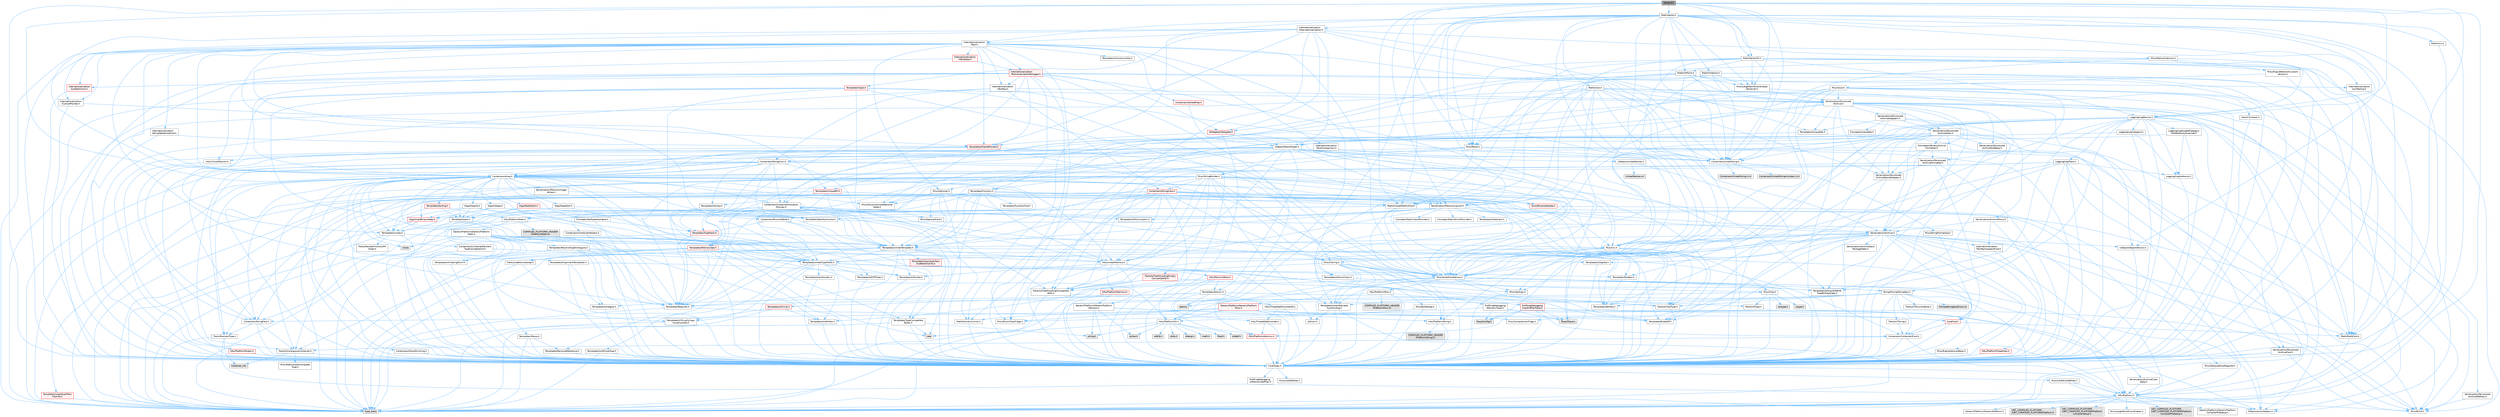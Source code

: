 digraph "Vector4.h"
{
 // INTERACTIVE_SVG=YES
 // LATEX_PDF_SIZE
  bgcolor="transparent";
  edge [fontname=Helvetica,fontsize=10,labelfontname=Helvetica,labelfontsize=10];
  node [fontname=Helvetica,fontsize=10,shape=box,height=0.2,width=0.4];
  Node1 [id="Node000001",label="Vector4.h",height=0.2,width=0.4,color="gray40", fillcolor="grey60", style="filled", fontcolor="black",tooltip=" "];
  Node1 -> Node2 [id="edge1_Node000001_Node000002",color="steelblue1",style="solid",tooltip=" "];
  Node2 [id="Node000002",label="CoreTypes.h",height=0.2,width=0.4,color="grey40", fillcolor="white", style="filled",URL="$dc/dec/CoreTypes_8h.html",tooltip=" "];
  Node2 -> Node3 [id="edge2_Node000002_Node000003",color="steelblue1",style="solid",tooltip=" "];
  Node3 [id="Node000003",label="HAL/Platform.h",height=0.2,width=0.4,color="grey40", fillcolor="white", style="filled",URL="$d9/dd0/Platform_8h.html",tooltip=" "];
  Node3 -> Node4 [id="edge3_Node000003_Node000004",color="steelblue1",style="solid",tooltip=" "];
  Node4 [id="Node000004",label="Misc/Build.h",height=0.2,width=0.4,color="grey40", fillcolor="white", style="filled",URL="$d3/dbb/Build_8h.html",tooltip=" "];
  Node3 -> Node5 [id="edge4_Node000003_Node000005",color="steelblue1",style="solid",tooltip=" "];
  Node5 [id="Node000005",label="Misc/LargeWorldCoordinates.h",height=0.2,width=0.4,color="grey40", fillcolor="white", style="filled",URL="$d2/dcb/LargeWorldCoordinates_8h.html",tooltip=" "];
  Node3 -> Node6 [id="edge5_Node000003_Node000006",color="steelblue1",style="solid",tooltip=" "];
  Node6 [id="Node000006",label="type_traits",height=0.2,width=0.4,color="grey60", fillcolor="#E0E0E0", style="filled",tooltip=" "];
  Node3 -> Node7 [id="edge6_Node000003_Node000007",color="steelblue1",style="solid",tooltip=" "];
  Node7 [id="Node000007",label="PreprocessorHelpers.h",height=0.2,width=0.4,color="grey40", fillcolor="white", style="filled",URL="$db/ddb/PreprocessorHelpers_8h.html",tooltip=" "];
  Node3 -> Node8 [id="edge7_Node000003_Node000008",color="steelblue1",style="solid",tooltip=" "];
  Node8 [id="Node000008",label="UBT_COMPILED_PLATFORM\l/UBT_COMPILED_PLATFORMPlatform\lCompilerPreSetup.h",height=0.2,width=0.4,color="grey60", fillcolor="#E0E0E0", style="filled",tooltip=" "];
  Node3 -> Node9 [id="edge8_Node000003_Node000009",color="steelblue1",style="solid",tooltip=" "];
  Node9 [id="Node000009",label="GenericPlatform/GenericPlatform\lCompilerPreSetup.h",height=0.2,width=0.4,color="grey40", fillcolor="white", style="filled",URL="$d9/dc8/GenericPlatformCompilerPreSetup_8h.html",tooltip=" "];
  Node3 -> Node10 [id="edge9_Node000003_Node000010",color="steelblue1",style="solid",tooltip=" "];
  Node10 [id="Node000010",label="GenericPlatform/GenericPlatform.h",height=0.2,width=0.4,color="grey40", fillcolor="white", style="filled",URL="$d6/d84/GenericPlatform_8h.html",tooltip=" "];
  Node3 -> Node11 [id="edge10_Node000003_Node000011",color="steelblue1",style="solid",tooltip=" "];
  Node11 [id="Node000011",label="UBT_COMPILED_PLATFORM\l/UBT_COMPILED_PLATFORMPlatform.h",height=0.2,width=0.4,color="grey60", fillcolor="#E0E0E0", style="filled",tooltip=" "];
  Node3 -> Node12 [id="edge11_Node000003_Node000012",color="steelblue1",style="solid",tooltip=" "];
  Node12 [id="Node000012",label="UBT_COMPILED_PLATFORM\l/UBT_COMPILED_PLATFORMPlatform\lCompilerSetup.h",height=0.2,width=0.4,color="grey60", fillcolor="#E0E0E0", style="filled",tooltip=" "];
  Node2 -> Node13 [id="edge12_Node000002_Node000013",color="steelblue1",style="solid",tooltip=" "];
  Node13 [id="Node000013",label="ProfilingDebugging\l/UMemoryDefines.h",height=0.2,width=0.4,color="grey40", fillcolor="white", style="filled",URL="$d2/da2/UMemoryDefines_8h.html",tooltip=" "];
  Node2 -> Node14 [id="edge13_Node000002_Node000014",color="steelblue1",style="solid",tooltip=" "];
  Node14 [id="Node000014",label="Misc/CoreMiscDefines.h",height=0.2,width=0.4,color="grey40", fillcolor="white", style="filled",URL="$da/d38/CoreMiscDefines_8h.html",tooltip=" "];
  Node14 -> Node3 [id="edge14_Node000014_Node000003",color="steelblue1",style="solid",tooltip=" "];
  Node14 -> Node7 [id="edge15_Node000014_Node000007",color="steelblue1",style="solid",tooltip=" "];
  Node2 -> Node15 [id="edge16_Node000002_Node000015",color="steelblue1",style="solid",tooltip=" "];
  Node15 [id="Node000015",label="Misc/CoreDefines.h",height=0.2,width=0.4,color="grey40", fillcolor="white", style="filled",URL="$d3/dd2/CoreDefines_8h.html",tooltip=" "];
  Node1 -> Node16 [id="edge17_Node000001_Node000016",color="steelblue1",style="solid",tooltip=" "];
  Node16 [id="Node000016",label="Misc/Crc.h",height=0.2,width=0.4,color="grey40", fillcolor="white", style="filled",URL="$d4/dd2/Crc_8h.html",tooltip=" "];
  Node16 -> Node2 [id="edge18_Node000016_Node000002",color="steelblue1",style="solid",tooltip=" "];
  Node16 -> Node17 [id="edge19_Node000016_Node000017",color="steelblue1",style="solid",tooltip=" "];
  Node17 [id="Node000017",label="HAL/PlatformString.h",height=0.2,width=0.4,color="grey40", fillcolor="white", style="filled",URL="$db/db5/PlatformString_8h.html",tooltip=" "];
  Node17 -> Node2 [id="edge20_Node000017_Node000002",color="steelblue1",style="solid",tooltip=" "];
  Node17 -> Node18 [id="edge21_Node000017_Node000018",color="steelblue1",style="solid",tooltip=" "];
  Node18 [id="Node000018",label="COMPILED_PLATFORM_HEADER\l(PlatformString.h)",height=0.2,width=0.4,color="grey60", fillcolor="#E0E0E0", style="filled",tooltip=" "];
  Node16 -> Node19 [id="edge22_Node000016_Node000019",color="steelblue1",style="solid",tooltip=" "];
  Node19 [id="Node000019",label="Misc/AssertionMacros.h",height=0.2,width=0.4,color="grey40", fillcolor="white", style="filled",URL="$d0/dfa/AssertionMacros_8h.html",tooltip=" "];
  Node19 -> Node2 [id="edge23_Node000019_Node000002",color="steelblue1",style="solid",tooltip=" "];
  Node19 -> Node3 [id="edge24_Node000019_Node000003",color="steelblue1",style="solid",tooltip=" "];
  Node19 -> Node20 [id="edge25_Node000019_Node000020",color="steelblue1",style="solid",tooltip=" "];
  Node20 [id="Node000020",label="HAL/PlatformMisc.h",height=0.2,width=0.4,color="grey40", fillcolor="white", style="filled",URL="$d0/df5/PlatformMisc_8h.html",tooltip=" "];
  Node20 -> Node2 [id="edge26_Node000020_Node000002",color="steelblue1",style="solid",tooltip=" "];
  Node20 -> Node21 [id="edge27_Node000020_Node000021",color="steelblue1",style="solid",tooltip=" "];
  Node21 [id="Node000021",label="GenericPlatform/GenericPlatform\lMisc.h",height=0.2,width=0.4,color="red", fillcolor="#FFF0F0", style="filled",URL="$db/d9a/GenericPlatformMisc_8h.html",tooltip=" "];
  Node21 -> Node22 [id="edge28_Node000021_Node000022",color="steelblue1",style="solid",tooltip=" "];
  Node22 [id="Node000022",label="Containers/StringFwd.h",height=0.2,width=0.4,color="grey40", fillcolor="white", style="filled",URL="$df/d37/StringFwd_8h.html",tooltip=" "];
  Node22 -> Node2 [id="edge29_Node000022_Node000002",color="steelblue1",style="solid",tooltip=" "];
  Node22 -> Node23 [id="edge30_Node000022_Node000023",color="steelblue1",style="solid",tooltip=" "];
  Node23 [id="Node000023",label="Traits/ElementType.h",height=0.2,width=0.4,color="grey40", fillcolor="white", style="filled",URL="$d5/d4f/ElementType_8h.html",tooltip=" "];
  Node23 -> Node3 [id="edge31_Node000023_Node000003",color="steelblue1",style="solid",tooltip=" "];
  Node23 -> Node24 [id="edge32_Node000023_Node000024",color="steelblue1",style="solid",tooltip=" "];
  Node24 [id="Node000024",label="initializer_list",height=0.2,width=0.4,color="grey60", fillcolor="#E0E0E0", style="filled",tooltip=" "];
  Node23 -> Node6 [id="edge33_Node000023_Node000006",color="steelblue1",style="solid",tooltip=" "];
  Node22 -> Node25 [id="edge34_Node000022_Node000025",color="steelblue1",style="solid",tooltip=" "];
  Node25 [id="Node000025",label="Traits/IsContiguousContainer.h",height=0.2,width=0.4,color="grey40", fillcolor="white", style="filled",URL="$d5/d3c/IsContiguousContainer_8h.html",tooltip=" "];
  Node25 -> Node2 [id="edge35_Node000025_Node000002",color="steelblue1",style="solid",tooltip=" "];
  Node25 -> Node26 [id="edge36_Node000025_Node000026",color="steelblue1",style="solid",tooltip=" "];
  Node26 [id="Node000026",label="Misc/StaticAssertComplete\lType.h",height=0.2,width=0.4,color="grey40", fillcolor="white", style="filled",URL="$d5/d4e/StaticAssertCompleteType_8h.html",tooltip=" "];
  Node25 -> Node24 [id="edge37_Node000025_Node000024",color="steelblue1",style="solid",tooltip=" "];
  Node21 -> Node27 [id="edge38_Node000021_Node000027",color="steelblue1",style="solid",tooltip=" "];
  Node27 [id="Node000027",label="CoreFwd.h",height=0.2,width=0.4,color="red", fillcolor="#FFF0F0", style="filled",URL="$d1/d1e/CoreFwd_8h.html",tooltip=" "];
  Node27 -> Node2 [id="edge39_Node000027_Node000002",color="steelblue1",style="solid",tooltip=" "];
  Node27 -> Node28 [id="edge40_Node000027_Node000028",color="steelblue1",style="solid",tooltip=" "];
  Node28 [id="Node000028",label="Containers/ContainersFwd.h",height=0.2,width=0.4,color="grey40", fillcolor="white", style="filled",URL="$d4/d0a/ContainersFwd_8h.html",tooltip=" "];
  Node28 -> Node3 [id="edge41_Node000028_Node000003",color="steelblue1",style="solid",tooltip=" "];
  Node28 -> Node2 [id="edge42_Node000028_Node000002",color="steelblue1",style="solid",tooltip=" "];
  Node28 -> Node25 [id="edge43_Node000028_Node000025",color="steelblue1",style="solid",tooltip=" "];
  Node27 -> Node29 [id="edge44_Node000027_Node000029",color="steelblue1",style="solid",tooltip=" "];
  Node29 [id="Node000029",label="Math/MathFwd.h",height=0.2,width=0.4,color="grey40", fillcolor="white", style="filled",URL="$d2/d10/MathFwd_8h.html",tooltip=" "];
  Node29 -> Node3 [id="edge45_Node000029_Node000003",color="steelblue1",style="solid",tooltip=" "];
  Node21 -> Node2 [id="edge46_Node000021_Node000002",color="steelblue1",style="solid",tooltip=" "];
  Node21 -> Node32 [id="edge47_Node000021_Node000032",color="steelblue1",style="solid",tooltip=" "];
  Node32 [id="Node000032",label="HAL/PlatformCrt.h",height=0.2,width=0.4,color="grey40", fillcolor="white", style="filled",URL="$d8/d75/PlatformCrt_8h.html",tooltip=" "];
  Node32 -> Node33 [id="edge48_Node000032_Node000033",color="steelblue1",style="solid",tooltip=" "];
  Node33 [id="Node000033",label="new",height=0.2,width=0.4,color="grey60", fillcolor="#E0E0E0", style="filled",tooltip=" "];
  Node32 -> Node34 [id="edge49_Node000032_Node000034",color="steelblue1",style="solid",tooltip=" "];
  Node34 [id="Node000034",label="wchar.h",height=0.2,width=0.4,color="grey60", fillcolor="#E0E0E0", style="filled",tooltip=" "];
  Node32 -> Node35 [id="edge50_Node000032_Node000035",color="steelblue1",style="solid",tooltip=" "];
  Node35 [id="Node000035",label="stddef.h",height=0.2,width=0.4,color="grey60", fillcolor="#E0E0E0", style="filled",tooltip=" "];
  Node32 -> Node36 [id="edge51_Node000032_Node000036",color="steelblue1",style="solid",tooltip=" "];
  Node36 [id="Node000036",label="stdlib.h",height=0.2,width=0.4,color="grey60", fillcolor="#E0E0E0", style="filled",tooltip=" "];
  Node32 -> Node37 [id="edge52_Node000032_Node000037",color="steelblue1",style="solid",tooltip=" "];
  Node37 [id="Node000037",label="stdio.h",height=0.2,width=0.4,color="grey60", fillcolor="#E0E0E0", style="filled",tooltip=" "];
  Node32 -> Node38 [id="edge53_Node000032_Node000038",color="steelblue1",style="solid",tooltip=" "];
  Node38 [id="Node000038",label="stdarg.h",height=0.2,width=0.4,color="grey60", fillcolor="#E0E0E0", style="filled",tooltip=" "];
  Node32 -> Node39 [id="edge54_Node000032_Node000039",color="steelblue1",style="solid",tooltip=" "];
  Node39 [id="Node000039",label="math.h",height=0.2,width=0.4,color="grey60", fillcolor="#E0E0E0", style="filled",tooltip=" "];
  Node32 -> Node40 [id="edge55_Node000032_Node000040",color="steelblue1",style="solid",tooltip=" "];
  Node40 [id="Node000040",label="float.h",height=0.2,width=0.4,color="grey60", fillcolor="#E0E0E0", style="filled",tooltip=" "];
  Node32 -> Node41 [id="edge56_Node000032_Node000041",color="steelblue1",style="solid",tooltip=" "];
  Node41 [id="Node000041",label="string.h",height=0.2,width=0.4,color="grey60", fillcolor="#E0E0E0", style="filled",tooltip=" "];
  Node21 -> Node42 [id="edge57_Node000021_Node000042",color="steelblue1",style="solid",tooltip=" "];
  Node42 [id="Node000042",label="Math/NumericLimits.h",height=0.2,width=0.4,color="grey40", fillcolor="white", style="filled",URL="$df/d1b/NumericLimits_8h.html",tooltip=" "];
  Node42 -> Node2 [id="edge58_Node000042_Node000002",color="steelblue1",style="solid",tooltip=" "];
  Node21 -> Node43 [id="edge59_Node000021_Node000043",color="steelblue1",style="solid",tooltip=" "];
  Node43 [id="Node000043",label="Misc/CompressionFlags.h",height=0.2,width=0.4,color="grey40", fillcolor="white", style="filled",URL="$d9/d76/CompressionFlags_8h.html",tooltip=" "];
  Node21 -> Node44 [id="edge60_Node000021_Node000044",color="steelblue1",style="solid",tooltip=" "];
  Node44 [id="Node000044",label="Misc/EnumClassFlags.h",height=0.2,width=0.4,color="grey40", fillcolor="white", style="filled",URL="$d8/de7/EnumClassFlags_8h.html",tooltip=" "];
  Node20 -> Node47 [id="edge61_Node000020_Node000047",color="steelblue1",style="solid",tooltip=" "];
  Node47 [id="Node000047",label="COMPILED_PLATFORM_HEADER\l(PlatformMisc.h)",height=0.2,width=0.4,color="grey60", fillcolor="#E0E0E0", style="filled",tooltip=" "];
  Node20 -> Node48 [id="edge62_Node000020_Node000048",color="steelblue1",style="solid",tooltip=" "];
  Node48 [id="Node000048",label="ProfilingDebugging\l/CpuProfilerTrace.h",height=0.2,width=0.4,color="red", fillcolor="#FFF0F0", style="filled",URL="$da/dcb/CpuProfilerTrace_8h.html",tooltip=" "];
  Node48 -> Node2 [id="edge63_Node000048_Node000002",color="steelblue1",style="solid",tooltip=" "];
  Node48 -> Node28 [id="edge64_Node000048_Node000028",color="steelblue1",style="solid",tooltip=" "];
  Node48 -> Node49 [id="edge65_Node000048_Node000049",color="steelblue1",style="solid",tooltip=" "];
  Node49 [id="Node000049",label="HAL/PlatformAtomics.h",height=0.2,width=0.4,color="red", fillcolor="#FFF0F0", style="filled",URL="$d3/d36/PlatformAtomics_8h.html",tooltip=" "];
  Node49 -> Node2 [id="edge66_Node000049_Node000002",color="steelblue1",style="solid",tooltip=" "];
  Node48 -> Node7 [id="edge67_Node000048_Node000007",color="steelblue1",style="solid",tooltip=" "];
  Node48 -> Node4 [id="edge68_Node000048_Node000004",color="steelblue1",style="solid",tooltip=" "];
  Node48 -> Node52 [id="edge69_Node000048_Node000052",color="steelblue1",style="solid",tooltip=" "];
  Node52 [id="Node000052",label="Trace/Config.h",height=0.2,width=0.4,color="grey60", fillcolor="#E0E0E0", style="filled",tooltip=" "];
  Node48 -> Node55 [id="edge70_Node000048_Node000055",color="steelblue1",style="solid",tooltip=" "];
  Node55 [id="Node000055",label="Trace/Trace.h",height=0.2,width=0.4,color="grey60", fillcolor="#E0E0E0", style="filled",tooltip=" "];
  Node19 -> Node7 [id="edge71_Node000019_Node000007",color="steelblue1",style="solid",tooltip=" "];
  Node19 -> Node56 [id="edge72_Node000019_Node000056",color="steelblue1",style="solid",tooltip=" "];
  Node56 [id="Node000056",label="Templates/EnableIf.h",height=0.2,width=0.4,color="grey40", fillcolor="white", style="filled",URL="$d7/d60/EnableIf_8h.html",tooltip=" "];
  Node56 -> Node2 [id="edge73_Node000056_Node000002",color="steelblue1",style="solid",tooltip=" "];
  Node19 -> Node57 [id="edge74_Node000019_Node000057",color="steelblue1",style="solid",tooltip=" "];
  Node57 [id="Node000057",label="Templates/IsArrayOrRefOf\lTypeByPredicate.h",height=0.2,width=0.4,color="grey40", fillcolor="white", style="filled",URL="$d6/da1/IsArrayOrRefOfTypeByPredicate_8h.html",tooltip=" "];
  Node57 -> Node2 [id="edge75_Node000057_Node000002",color="steelblue1",style="solid",tooltip=" "];
  Node19 -> Node58 [id="edge76_Node000019_Node000058",color="steelblue1",style="solid",tooltip=" "];
  Node58 [id="Node000058",label="Templates/IsValidVariadic\lFunctionArg.h",height=0.2,width=0.4,color="grey40", fillcolor="white", style="filled",URL="$d0/dc8/IsValidVariadicFunctionArg_8h.html",tooltip=" "];
  Node58 -> Node2 [id="edge77_Node000058_Node000002",color="steelblue1",style="solid",tooltip=" "];
  Node58 -> Node59 [id="edge78_Node000058_Node000059",color="steelblue1",style="solid",tooltip=" "];
  Node59 [id="Node000059",label="IsEnum.h",height=0.2,width=0.4,color="grey40", fillcolor="white", style="filled",URL="$d4/de5/IsEnum_8h.html",tooltip=" "];
  Node58 -> Node6 [id="edge79_Node000058_Node000006",color="steelblue1",style="solid",tooltip=" "];
  Node19 -> Node60 [id="edge80_Node000019_Node000060",color="steelblue1",style="solid",tooltip=" "];
  Node60 [id="Node000060",label="Traits/IsCharEncodingCompatible\lWith.h",height=0.2,width=0.4,color="grey40", fillcolor="white", style="filled",URL="$df/dd1/IsCharEncodingCompatibleWith_8h.html",tooltip=" "];
  Node60 -> Node6 [id="edge81_Node000060_Node000006",color="steelblue1",style="solid",tooltip=" "];
  Node60 -> Node61 [id="edge82_Node000060_Node000061",color="steelblue1",style="solid",tooltip=" "];
  Node61 [id="Node000061",label="Traits/IsCharType.h",height=0.2,width=0.4,color="grey40", fillcolor="white", style="filled",URL="$db/d51/IsCharType_8h.html",tooltip=" "];
  Node61 -> Node2 [id="edge83_Node000061_Node000002",color="steelblue1",style="solid",tooltip=" "];
  Node19 -> Node62 [id="edge84_Node000019_Node000062",color="steelblue1",style="solid",tooltip=" "];
  Node62 [id="Node000062",label="Misc/VarArgs.h",height=0.2,width=0.4,color="grey40", fillcolor="white", style="filled",URL="$d5/d6f/VarArgs_8h.html",tooltip=" "];
  Node62 -> Node2 [id="edge85_Node000062_Node000002",color="steelblue1",style="solid",tooltip=" "];
  Node19 -> Node63 [id="edge86_Node000019_Node000063",color="steelblue1",style="solid",tooltip=" "];
  Node63 [id="Node000063",label="String/FormatStringSan.h",height=0.2,width=0.4,color="grey40", fillcolor="white", style="filled",URL="$d3/d8b/FormatStringSan_8h.html",tooltip=" "];
  Node63 -> Node6 [id="edge87_Node000063_Node000006",color="steelblue1",style="solid",tooltip=" "];
  Node63 -> Node2 [id="edge88_Node000063_Node000002",color="steelblue1",style="solid",tooltip=" "];
  Node63 -> Node64 [id="edge89_Node000063_Node000064",color="steelblue1",style="solid",tooltip=" "];
  Node64 [id="Node000064",label="Templates/Requires.h",height=0.2,width=0.4,color="grey40", fillcolor="white", style="filled",URL="$dc/d96/Requires_8h.html",tooltip=" "];
  Node64 -> Node56 [id="edge90_Node000064_Node000056",color="steelblue1",style="solid",tooltip=" "];
  Node64 -> Node6 [id="edge91_Node000064_Node000006",color="steelblue1",style="solid",tooltip=" "];
  Node63 -> Node65 [id="edge92_Node000063_Node000065",color="steelblue1",style="solid",tooltip=" "];
  Node65 [id="Node000065",label="Templates/Identity.h",height=0.2,width=0.4,color="grey40", fillcolor="white", style="filled",URL="$d0/dd5/Identity_8h.html",tooltip=" "];
  Node63 -> Node58 [id="edge93_Node000063_Node000058",color="steelblue1",style="solid",tooltip=" "];
  Node63 -> Node61 [id="edge94_Node000063_Node000061",color="steelblue1",style="solid",tooltip=" "];
  Node63 -> Node66 [id="edge95_Node000063_Node000066",color="steelblue1",style="solid",tooltip=" "];
  Node66 [id="Node000066",label="Traits/IsTEnumAsByte.h",height=0.2,width=0.4,color="grey40", fillcolor="white", style="filled",URL="$d1/de6/IsTEnumAsByte_8h.html",tooltip=" "];
  Node63 -> Node67 [id="edge96_Node000063_Node000067",color="steelblue1",style="solid",tooltip=" "];
  Node67 [id="Node000067",label="Traits/IsTString.h",height=0.2,width=0.4,color="grey40", fillcolor="white", style="filled",URL="$d0/df8/IsTString_8h.html",tooltip=" "];
  Node67 -> Node28 [id="edge97_Node000067_Node000028",color="steelblue1",style="solid",tooltip=" "];
  Node63 -> Node28 [id="edge98_Node000063_Node000028",color="steelblue1",style="solid",tooltip=" "];
  Node63 -> Node68 [id="edge99_Node000063_Node000068",color="steelblue1",style="solid",tooltip=" "];
  Node68 [id="Node000068",label="FormatStringSanErrors.inl",height=0.2,width=0.4,color="grey60", fillcolor="#E0E0E0", style="filled",tooltip=" "];
  Node19 -> Node69 [id="edge100_Node000019_Node000069",color="steelblue1",style="solid",tooltip=" "];
  Node69 [id="Node000069",label="atomic",height=0.2,width=0.4,color="grey60", fillcolor="#E0E0E0", style="filled",tooltip=" "];
  Node16 -> Node70 [id="edge101_Node000016_Node000070",color="steelblue1",style="solid",tooltip=" "];
  Node70 [id="Node000070",label="Misc/CString.h",height=0.2,width=0.4,color="grey40", fillcolor="white", style="filled",URL="$d2/d49/CString_8h.html",tooltip=" "];
  Node70 -> Node2 [id="edge102_Node000070_Node000002",color="steelblue1",style="solid",tooltip=" "];
  Node70 -> Node32 [id="edge103_Node000070_Node000032",color="steelblue1",style="solid",tooltip=" "];
  Node70 -> Node17 [id="edge104_Node000070_Node000017",color="steelblue1",style="solid",tooltip=" "];
  Node70 -> Node19 [id="edge105_Node000070_Node000019",color="steelblue1",style="solid",tooltip=" "];
  Node70 -> Node71 [id="edge106_Node000070_Node000071",color="steelblue1",style="solid",tooltip=" "];
  Node71 [id="Node000071",label="Misc/Char.h",height=0.2,width=0.4,color="grey40", fillcolor="white", style="filled",URL="$d0/d58/Char_8h.html",tooltip=" "];
  Node71 -> Node2 [id="edge107_Node000071_Node000002",color="steelblue1",style="solid",tooltip=" "];
  Node71 -> Node72 [id="edge108_Node000071_Node000072",color="steelblue1",style="solid",tooltip=" "];
  Node72 [id="Node000072",label="Traits/IntType.h",height=0.2,width=0.4,color="grey40", fillcolor="white", style="filled",URL="$d7/deb/IntType_8h.html",tooltip=" "];
  Node72 -> Node3 [id="edge109_Node000072_Node000003",color="steelblue1",style="solid",tooltip=" "];
  Node71 -> Node73 [id="edge110_Node000071_Node000073",color="steelblue1",style="solid",tooltip=" "];
  Node73 [id="Node000073",label="ctype.h",height=0.2,width=0.4,color="grey60", fillcolor="#E0E0E0", style="filled",tooltip=" "];
  Node71 -> Node74 [id="edge111_Node000071_Node000074",color="steelblue1",style="solid",tooltip=" "];
  Node74 [id="Node000074",label="wctype.h",height=0.2,width=0.4,color="grey60", fillcolor="#E0E0E0", style="filled",tooltip=" "];
  Node71 -> Node6 [id="edge112_Node000071_Node000006",color="steelblue1",style="solid",tooltip=" "];
  Node70 -> Node62 [id="edge113_Node000070_Node000062",color="steelblue1",style="solid",tooltip=" "];
  Node70 -> Node57 [id="edge114_Node000070_Node000057",color="steelblue1",style="solid",tooltip=" "];
  Node70 -> Node58 [id="edge115_Node000070_Node000058",color="steelblue1",style="solid",tooltip=" "];
  Node70 -> Node60 [id="edge116_Node000070_Node000060",color="steelblue1",style="solid",tooltip=" "];
  Node16 -> Node71 [id="edge117_Node000016_Node000071",color="steelblue1",style="solid",tooltip=" "];
  Node16 -> Node75 [id="edge118_Node000016_Node000075",color="steelblue1",style="solid",tooltip=" "];
  Node75 [id="Node000075",label="Templates/UnrealTypeTraits.h",height=0.2,width=0.4,color="grey40", fillcolor="white", style="filled",URL="$d2/d2d/UnrealTypeTraits_8h.html",tooltip=" "];
  Node75 -> Node2 [id="edge119_Node000075_Node000002",color="steelblue1",style="solid",tooltip=" "];
  Node75 -> Node76 [id="edge120_Node000075_Node000076",color="steelblue1",style="solid",tooltip=" "];
  Node76 [id="Node000076",label="Templates/IsPointer.h",height=0.2,width=0.4,color="grey40", fillcolor="white", style="filled",URL="$d7/d05/IsPointer_8h.html",tooltip=" "];
  Node76 -> Node2 [id="edge121_Node000076_Node000002",color="steelblue1",style="solid",tooltip=" "];
  Node75 -> Node19 [id="edge122_Node000075_Node000019",color="steelblue1",style="solid",tooltip=" "];
  Node75 -> Node77 [id="edge123_Node000075_Node000077",color="steelblue1",style="solid",tooltip=" "];
  Node77 [id="Node000077",label="Templates/AndOrNot.h",height=0.2,width=0.4,color="grey40", fillcolor="white", style="filled",URL="$db/d0a/AndOrNot_8h.html",tooltip=" "];
  Node77 -> Node2 [id="edge124_Node000077_Node000002",color="steelblue1",style="solid",tooltip=" "];
  Node75 -> Node56 [id="edge125_Node000075_Node000056",color="steelblue1",style="solid",tooltip=" "];
  Node75 -> Node78 [id="edge126_Node000075_Node000078",color="steelblue1",style="solid",tooltip=" "];
  Node78 [id="Node000078",label="Templates/IsArithmetic.h",height=0.2,width=0.4,color="grey40", fillcolor="white", style="filled",URL="$d2/d5d/IsArithmetic_8h.html",tooltip=" "];
  Node78 -> Node2 [id="edge127_Node000078_Node000002",color="steelblue1",style="solid",tooltip=" "];
  Node75 -> Node59 [id="edge128_Node000075_Node000059",color="steelblue1",style="solid",tooltip=" "];
  Node75 -> Node79 [id="edge129_Node000075_Node000079",color="steelblue1",style="solid",tooltip=" "];
  Node79 [id="Node000079",label="Templates/Models.h",height=0.2,width=0.4,color="grey40", fillcolor="white", style="filled",URL="$d3/d0c/Models_8h.html",tooltip=" "];
  Node79 -> Node65 [id="edge130_Node000079_Node000065",color="steelblue1",style="solid",tooltip=" "];
  Node75 -> Node80 [id="edge131_Node000075_Node000080",color="steelblue1",style="solid",tooltip=" "];
  Node80 [id="Node000080",label="Templates/IsPODType.h",height=0.2,width=0.4,color="grey40", fillcolor="white", style="filled",URL="$d7/db1/IsPODType_8h.html",tooltip=" "];
  Node80 -> Node2 [id="edge132_Node000080_Node000002",color="steelblue1",style="solid",tooltip=" "];
  Node75 -> Node81 [id="edge133_Node000075_Node000081",color="steelblue1",style="solid",tooltip=" "];
  Node81 [id="Node000081",label="Templates/IsUECoreType.h",height=0.2,width=0.4,color="grey40", fillcolor="white", style="filled",URL="$d1/db8/IsUECoreType_8h.html",tooltip=" "];
  Node81 -> Node2 [id="edge134_Node000081_Node000002",color="steelblue1",style="solid",tooltip=" "];
  Node81 -> Node6 [id="edge135_Node000081_Node000006",color="steelblue1",style="solid",tooltip=" "];
  Node75 -> Node82 [id="edge136_Node000075_Node000082",color="steelblue1",style="solid",tooltip=" "];
  Node82 [id="Node000082",label="Templates/IsTriviallyCopy\lConstructible.h",height=0.2,width=0.4,color="grey40", fillcolor="white", style="filled",URL="$d3/d78/IsTriviallyCopyConstructible_8h.html",tooltip=" "];
  Node82 -> Node2 [id="edge137_Node000082_Node000002",color="steelblue1",style="solid",tooltip=" "];
  Node82 -> Node6 [id="edge138_Node000082_Node000006",color="steelblue1",style="solid",tooltip=" "];
  Node16 -> Node61 [id="edge139_Node000016_Node000061",color="steelblue1",style="solid",tooltip=" "];
  Node1 -> Node29 [id="edge140_Node000001_Node000029",color="steelblue1",style="solid",tooltip=" "];
  Node1 -> Node83 [id="edge141_Node000001_Node000083",color="steelblue1",style="solid",tooltip=" "];
  Node83 [id="Node000083",label="Math/UnrealMathUtility.h",height=0.2,width=0.4,color="grey40", fillcolor="white", style="filled",URL="$db/db8/UnrealMathUtility_8h.html",tooltip=" "];
  Node83 -> Node2 [id="edge142_Node000083_Node000002",color="steelblue1",style="solid",tooltip=" "];
  Node83 -> Node19 [id="edge143_Node000083_Node000019",color="steelblue1",style="solid",tooltip=" "];
  Node83 -> Node84 [id="edge144_Node000083_Node000084",color="steelblue1",style="solid",tooltip=" "];
  Node84 [id="Node000084",label="HAL/PlatformMath.h",height=0.2,width=0.4,color="grey40", fillcolor="white", style="filled",URL="$dc/d53/PlatformMath_8h.html",tooltip=" "];
  Node84 -> Node2 [id="edge145_Node000084_Node000002",color="steelblue1",style="solid",tooltip=" "];
  Node84 -> Node85 [id="edge146_Node000084_Node000085",color="steelblue1",style="solid",tooltip=" "];
  Node85 [id="Node000085",label="GenericPlatform/GenericPlatform\lMath.h",height=0.2,width=0.4,color="grey40", fillcolor="white", style="filled",URL="$d5/d79/GenericPlatformMath_8h.html",tooltip=" "];
  Node85 -> Node2 [id="edge147_Node000085_Node000002",color="steelblue1",style="solid",tooltip=" "];
  Node85 -> Node28 [id="edge148_Node000085_Node000028",color="steelblue1",style="solid",tooltip=" "];
  Node85 -> Node32 [id="edge149_Node000085_Node000032",color="steelblue1",style="solid",tooltip=" "];
  Node85 -> Node77 [id="edge150_Node000085_Node000077",color="steelblue1",style="solid",tooltip=" "];
  Node85 -> Node86 [id="edge151_Node000085_Node000086",color="steelblue1",style="solid",tooltip=" "];
  Node86 [id="Node000086",label="Templates/Decay.h",height=0.2,width=0.4,color="grey40", fillcolor="white", style="filled",URL="$dd/d0f/Decay_8h.html",tooltip=" "];
  Node86 -> Node2 [id="edge152_Node000086_Node000002",color="steelblue1",style="solid",tooltip=" "];
  Node86 -> Node87 [id="edge153_Node000086_Node000087",color="steelblue1",style="solid",tooltip=" "];
  Node87 [id="Node000087",label="Templates/RemoveReference.h",height=0.2,width=0.4,color="grey40", fillcolor="white", style="filled",URL="$da/dbe/RemoveReference_8h.html",tooltip=" "];
  Node87 -> Node2 [id="edge154_Node000087_Node000002",color="steelblue1",style="solid",tooltip=" "];
  Node86 -> Node6 [id="edge155_Node000086_Node000006",color="steelblue1",style="solid",tooltip=" "];
  Node85 -> Node88 [id="edge156_Node000085_Node000088",color="steelblue1",style="solid",tooltip=" "];
  Node88 [id="Node000088",label="Templates/IsFloatingPoint.h",height=0.2,width=0.4,color="grey40", fillcolor="white", style="filled",URL="$d3/d11/IsFloatingPoint_8h.html",tooltip=" "];
  Node88 -> Node2 [id="edge157_Node000088_Node000002",color="steelblue1",style="solid",tooltip=" "];
  Node85 -> Node75 [id="edge158_Node000085_Node000075",color="steelblue1",style="solid",tooltip=" "];
  Node85 -> Node64 [id="edge159_Node000085_Node000064",color="steelblue1",style="solid",tooltip=" "];
  Node85 -> Node89 [id="edge160_Node000085_Node000089",color="steelblue1",style="solid",tooltip=" "];
  Node89 [id="Node000089",label="Templates/ResolveTypeAmbiguity.h",height=0.2,width=0.4,color="grey40", fillcolor="white", style="filled",URL="$df/d1f/ResolveTypeAmbiguity_8h.html",tooltip=" "];
  Node89 -> Node2 [id="edge161_Node000089_Node000002",color="steelblue1",style="solid",tooltip=" "];
  Node89 -> Node88 [id="edge162_Node000089_Node000088",color="steelblue1",style="solid",tooltip=" "];
  Node89 -> Node75 [id="edge163_Node000089_Node000075",color="steelblue1",style="solid",tooltip=" "];
  Node89 -> Node90 [id="edge164_Node000089_Node000090",color="steelblue1",style="solid",tooltip=" "];
  Node90 [id="Node000090",label="Templates/IsSigned.h",height=0.2,width=0.4,color="grey40", fillcolor="white", style="filled",URL="$d8/dd8/IsSigned_8h.html",tooltip=" "];
  Node90 -> Node2 [id="edge165_Node000090_Node000002",color="steelblue1",style="solid",tooltip=" "];
  Node89 -> Node91 [id="edge166_Node000089_Node000091",color="steelblue1",style="solid",tooltip=" "];
  Node91 [id="Node000091",label="Templates/IsIntegral.h",height=0.2,width=0.4,color="grey40", fillcolor="white", style="filled",URL="$da/d64/IsIntegral_8h.html",tooltip=" "];
  Node91 -> Node2 [id="edge167_Node000091_Node000002",color="steelblue1",style="solid",tooltip=" "];
  Node89 -> Node64 [id="edge168_Node000089_Node000064",color="steelblue1",style="solid",tooltip=" "];
  Node85 -> Node92 [id="edge169_Node000085_Node000092",color="steelblue1",style="solid",tooltip=" "];
  Node92 [id="Node000092",label="Templates/TypeCompatible\lBytes.h",height=0.2,width=0.4,color="grey40", fillcolor="white", style="filled",URL="$df/d0a/TypeCompatibleBytes_8h.html",tooltip=" "];
  Node92 -> Node2 [id="edge170_Node000092_Node000002",color="steelblue1",style="solid",tooltip=" "];
  Node92 -> Node41 [id="edge171_Node000092_Node000041",color="steelblue1",style="solid",tooltip=" "];
  Node92 -> Node33 [id="edge172_Node000092_Node000033",color="steelblue1",style="solid",tooltip=" "];
  Node92 -> Node6 [id="edge173_Node000092_Node000006",color="steelblue1",style="solid",tooltip=" "];
  Node85 -> Node93 [id="edge174_Node000085_Node000093",color="steelblue1",style="solid",tooltip=" "];
  Node93 [id="Node000093",label="limits",height=0.2,width=0.4,color="grey60", fillcolor="#E0E0E0", style="filled",tooltip=" "];
  Node85 -> Node6 [id="edge175_Node000085_Node000006",color="steelblue1",style="solid",tooltip=" "];
  Node84 -> Node94 [id="edge176_Node000084_Node000094",color="steelblue1",style="solid",tooltip=" "];
  Node94 [id="Node000094",label="COMPILED_PLATFORM_HEADER\l(PlatformMath.h)",height=0.2,width=0.4,color="grey60", fillcolor="#E0E0E0", style="filled",tooltip=" "];
  Node83 -> Node29 [id="edge177_Node000083_Node000029",color="steelblue1",style="solid",tooltip=" "];
  Node83 -> Node65 [id="edge178_Node000083_Node000065",color="steelblue1",style="solid",tooltip=" "];
  Node83 -> Node64 [id="edge179_Node000083_Node000064",color="steelblue1",style="solid",tooltip=" "];
  Node1 -> Node95 [id="edge180_Node000001_Node000095",color="steelblue1",style="solid",tooltip=" "];
  Node95 [id="Node000095",label="Containers/UnrealString.h",height=0.2,width=0.4,color="grey40", fillcolor="white", style="filled",URL="$d5/dba/UnrealString_8h.html",tooltip=" "];
  Node95 -> Node96 [id="edge181_Node000095_Node000096",color="steelblue1",style="solid",tooltip=" "];
  Node96 [id="Node000096",label="Containers/UnrealStringIncludes.h.inl",height=0.2,width=0.4,color="grey60", fillcolor="#E0E0E0", style="filled",tooltip=" "];
  Node95 -> Node97 [id="edge182_Node000095_Node000097",color="steelblue1",style="solid",tooltip=" "];
  Node97 [id="Node000097",label="Containers/UnrealString.h.inl",height=0.2,width=0.4,color="grey60", fillcolor="#E0E0E0", style="filled",tooltip=" "];
  Node95 -> Node98 [id="edge183_Node000095_Node000098",color="steelblue1",style="solid",tooltip=" "];
  Node98 [id="Node000098",label="Misc/StringFormatArg.h",height=0.2,width=0.4,color="grey40", fillcolor="white", style="filled",URL="$d2/d16/StringFormatArg_8h.html",tooltip=" "];
  Node98 -> Node28 [id="edge184_Node000098_Node000028",color="steelblue1",style="solid",tooltip=" "];
  Node1 -> Node99 [id="edge185_Node000001_Node000099",color="steelblue1",style="solid",tooltip=" "];
  Node99 [id="Node000099",label="Misc/Parse.h",height=0.2,width=0.4,color="grey40", fillcolor="white", style="filled",URL="$dc/d71/Parse_8h.html",tooltip=" "];
  Node99 -> Node22 [id="edge186_Node000099_Node000022",color="steelblue1",style="solid",tooltip=" "];
  Node99 -> Node95 [id="edge187_Node000099_Node000095",color="steelblue1",style="solid",tooltip=" "];
  Node99 -> Node2 [id="edge188_Node000099_Node000002",color="steelblue1",style="solid",tooltip=" "];
  Node99 -> Node32 [id="edge189_Node000099_Node000032",color="steelblue1",style="solid",tooltip=" "];
  Node99 -> Node4 [id="edge190_Node000099_Node000004",color="steelblue1",style="solid",tooltip=" "];
  Node99 -> Node44 [id="edge191_Node000099_Node000044",color="steelblue1",style="solid",tooltip=" "];
  Node99 -> Node100 [id="edge192_Node000099_Node000100",color="steelblue1",style="solid",tooltip=" "];
  Node100 [id="Node000100",label="Templates/Function.h",height=0.2,width=0.4,color="grey40", fillcolor="white", style="filled",URL="$df/df5/Function_8h.html",tooltip=" "];
  Node100 -> Node2 [id="edge193_Node000100_Node000002",color="steelblue1",style="solid",tooltip=" "];
  Node100 -> Node19 [id="edge194_Node000100_Node000019",color="steelblue1",style="solid",tooltip=" "];
  Node100 -> Node101 [id="edge195_Node000100_Node000101",color="steelblue1",style="solid",tooltip=" "];
  Node101 [id="Node000101",label="Misc/IntrusiveUnsetOptional\lState.h",height=0.2,width=0.4,color="grey40", fillcolor="white", style="filled",URL="$d2/d0a/IntrusiveUnsetOptionalState_8h.html",tooltip=" "];
  Node101 -> Node102 [id="edge196_Node000101_Node000102",color="steelblue1",style="solid",tooltip=" "];
  Node102 [id="Node000102",label="Misc/OptionalFwd.h",height=0.2,width=0.4,color="grey40", fillcolor="white", style="filled",URL="$dc/d50/OptionalFwd_8h.html",tooltip=" "];
  Node100 -> Node103 [id="edge197_Node000100_Node000103",color="steelblue1",style="solid",tooltip=" "];
  Node103 [id="Node000103",label="HAL/UnrealMemory.h",height=0.2,width=0.4,color="grey40", fillcolor="white", style="filled",URL="$d9/d96/UnrealMemory_8h.html",tooltip=" "];
  Node103 -> Node2 [id="edge198_Node000103_Node000002",color="steelblue1",style="solid",tooltip=" "];
  Node103 -> Node104 [id="edge199_Node000103_Node000104",color="steelblue1",style="solid",tooltip=" "];
  Node104 [id="Node000104",label="GenericPlatform/GenericPlatform\lMemory.h",height=0.2,width=0.4,color="grey40", fillcolor="white", style="filled",URL="$dd/d22/GenericPlatformMemory_8h.html",tooltip=" "];
  Node104 -> Node27 [id="edge200_Node000104_Node000027",color="steelblue1",style="solid",tooltip=" "];
  Node104 -> Node2 [id="edge201_Node000104_Node000002",color="steelblue1",style="solid",tooltip=" "];
  Node104 -> Node17 [id="edge202_Node000104_Node000017",color="steelblue1",style="solid",tooltip=" "];
  Node104 -> Node41 [id="edge203_Node000104_Node000041",color="steelblue1",style="solid",tooltip=" "];
  Node104 -> Node34 [id="edge204_Node000104_Node000034",color="steelblue1",style="solid",tooltip=" "];
  Node103 -> Node105 [id="edge205_Node000103_Node000105",color="steelblue1",style="solid",tooltip=" "];
  Node105 [id="Node000105",label="HAL/MemoryBase.h",height=0.2,width=0.4,color="red", fillcolor="#FFF0F0", style="filled",URL="$d6/d9f/MemoryBase_8h.html",tooltip=" "];
  Node105 -> Node2 [id="edge206_Node000105_Node000002",color="steelblue1",style="solid",tooltip=" "];
  Node105 -> Node49 [id="edge207_Node000105_Node000049",color="steelblue1",style="solid",tooltip=" "];
  Node105 -> Node32 [id="edge208_Node000105_Node000032",color="steelblue1",style="solid",tooltip=" "];
  Node105 -> Node109 [id="edge209_Node000105_Node000109",color="steelblue1",style="solid",tooltip=" "];
  Node109 [id="Node000109",label="Templates/Atomic.h",height=0.2,width=0.4,color="grey40", fillcolor="white", style="filled",URL="$d3/d91/Atomic_8h.html",tooltip=" "];
  Node109 -> Node110 [id="edge210_Node000109_Node000110",color="steelblue1",style="solid",tooltip=" "];
  Node110 [id="Node000110",label="HAL/ThreadSafeCounter.h",height=0.2,width=0.4,color="grey40", fillcolor="white", style="filled",URL="$dc/dc9/ThreadSafeCounter_8h.html",tooltip=" "];
  Node110 -> Node2 [id="edge211_Node000110_Node000002",color="steelblue1",style="solid",tooltip=" "];
  Node110 -> Node49 [id="edge212_Node000110_Node000049",color="steelblue1",style="solid",tooltip=" "];
  Node109 -> Node111 [id="edge213_Node000109_Node000111",color="steelblue1",style="solid",tooltip=" "];
  Node111 [id="Node000111",label="HAL/ThreadSafeCounter64.h",height=0.2,width=0.4,color="grey40", fillcolor="white", style="filled",URL="$d0/d12/ThreadSafeCounter64_8h.html",tooltip=" "];
  Node111 -> Node2 [id="edge214_Node000111_Node000002",color="steelblue1",style="solid",tooltip=" "];
  Node111 -> Node110 [id="edge215_Node000111_Node000110",color="steelblue1",style="solid",tooltip=" "];
  Node109 -> Node91 [id="edge216_Node000109_Node000091",color="steelblue1",style="solid",tooltip=" "];
  Node109 -> Node112 [id="edge217_Node000109_Node000112",color="steelblue1",style="solid",tooltip=" "];
  Node112 [id="Node000112",label="Templates/IsTrivial.h",height=0.2,width=0.4,color="red", fillcolor="#FFF0F0", style="filled",URL="$da/d4c/IsTrivial_8h.html",tooltip=" "];
  Node112 -> Node77 [id="edge218_Node000112_Node000077",color="steelblue1",style="solid",tooltip=" "];
  Node112 -> Node82 [id="edge219_Node000112_Node000082",color="steelblue1",style="solid",tooltip=" "];
  Node112 -> Node6 [id="edge220_Node000112_Node000006",color="steelblue1",style="solid",tooltip=" "];
  Node109 -> Node72 [id="edge221_Node000109_Node000072",color="steelblue1",style="solid",tooltip=" "];
  Node109 -> Node69 [id="edge222_Node000109_Node000069",color="steelblue1",style="solid",tooltip=" "];
  Node103 -> Node114 [id="edge223_Node000103_Node000114",color="steelblue1",style="solid",tooltip=" "];
  Node114 [id="Node000114",label="HAL/PlatformMemory.h",height=0.2,width=0.4,color="red", fillcolor="#FFF0F0", style="filled",URL="$de/d68/PlatformMemory_8h.html",tooltip=" "];
  Node114 -> Node2 [id="edge224_Node000114_Node000002",color="steelblue1",style="solid",tooltip=" "];
  Node114 -> Node104 [id="edge225_Node000114_Node000104",color="steelblue1",style="solid",tooltip=" "];
  Node103 -> Node116 [id="edge226_Node000103_Node000116",color="steelblue1",style="solid",tooltip=" "];
  Node116 [id="Node000116",label="ProfilingDebugging\l/MemoryTrace.h",height=0.2,width=0.4,color="grey40", fillcolor="white", style="filled",URL="$da/dd7/MemoryTrace_8h.html",tooltip=" "];
  Node116 -> Node3 [id="edge227_Node000116_Node000003",color="steelblue1",style="solid",tooltip=" "];
  Node116 -> Node44 [id="edge228_Node000116_Node000044",color="steelblue1",style="solid",tooltip=" "];
  Node116 -> Node52 [id="edge229_Node000116_Node000052",color="steelblue1",style="solid",tooltip=" "];
  Node116 -> Node55 [id="edge230_Node000116_Node000055",color="steelblue1",style="solid",tooltip=" "];
  Node103 -> Node76 [id="edge231_Node000103_Node000076",color="steelblue1",style="solid",tooltip=" "];
  Node100 -> Node117 [id="edge232_Node000100_Node000117",color="steelblue1",style="solid",tooltip=" "];
  Node117 [id="Node000117",label="Templates/FunctionFwd.h",height=0.2,width=0.4,color="grey40", fillcolor="white", style="filled",URL="$d6/d54/FunctionFwd_8h.html",tooltip=" "];
  Node100 -> Node75 [id="edge233_Node000100_Node000075",color="steelblue1",style="solid",tooltip=" "];
  Node100 -> Node118 [id="edge234_Node000100_Node000118",color="steelblue1",style="solid",tooltip=" "];
  Node118 [id="Node000118",label="Templates/Invoke.h",height=0.2,width=0.4,color="grey40", fillcolor="white", style="filled",URL="$d7/deb/Invoke_8h.html",tooltip=" "];
  Node118 -> Node2 [id="edge235_Node000118_Node000002",color="steelblue1",style="solid",tooltip=" "];
  Node118 -> Node119 [id="edge236_Node000118_Node000119",color="steelblue1",style="solid",tooltip=" "];
  Node119 [id="Node000119",label="Traits/MemberFunctionPtr\lOuter.h",height=0.2,width=0.4,color="grey40", fillcolor="white", style="filled",URL="$db/da7/MemberFunctionPtrOuter_8h.html",tooltip=" "];
  Node118 -> Node120 [id="edge237_Node000118_Node000120",color="steelblue1",style="solid",tooltip=" "];
  Node120 [id="Node000120",label="Templates/UnrealTemplate.h",height=0.2,width=0.4,color="grey40", fillcolor="white", style="filled",URL="$d4/d24/UnrealTemplate_8h.html",tooltip=" "];
  Node120 -> Node2 [id="edge238_Node000120_Node000002",color="steelblue1",style="solid",tooltip=" "];
  Node120 -> Node76 [id="edge239_Node000120_Node000076",color="steelblue1",style="solid",tooltip=" "];
  Node120 -> Node103 [id="edge240_Node000120_Node000103",color="steelblue1",style="solid",tooltip=" "];
  Node120 -> Node121 [id="edge241_Node000120_Node000121",color="steelblue1",style="solid",tooltip=" "];
  Node121 [id="Node000121",label="Templates/CopyQualifiers\lAndRefsFromTo.h",height=0.2,width=0.4,color="red", fillcolor="#FFF0F0", style="filled",URL="$d3/db3/CopyQualifiersAndRefsFromTo_8h.html",tooltip=" "];
  Node120 -> Node75 [id="edge242_Node000120_Node000075",color="steelblue1",style="solid",tooltip=" "];
  Node120 -> Node87 [id="edge243_Node000120_Node000087",color="steelblue1",style="solid",tooltip=" "];
  Node120 -> Node64 [id="edge244_Node000120_Node000064",color="steelblue1",style="solid",tooltip=" "];
  Node120 -> Node92 [id="edge245_Node000120_Node000092",color="steelblue1",style="solid",tooltip=" "];
  Node120 -> Node65 [id="edge246_Node000120_Node000065",color="steelblue1",style="solid",tooltip=" "];
  Node120 -> Node25 [id="edge247_Node000120_Node000025",color="steelblue1",style="solid",tooltip=" "];
  Node120 -> Node123 [id="edge248_Node000120_Node000123",color="steelblue1",style="solid",tooltip=" "];
  Node123 [id="Node000123",label="Traits/UseBitwiseSwap.h",height=0.2,width=0.4,color="grey40", fillcolor="white", style="filled",URL="$db/df3/UseBitwiseSwap_8h.html",tooltip=" "];
  Node123 -> Node2 [id="edge249_Node000123_Node000002",color="steelblue1",style="solid",tooltip=" "];
  Node123 -> Node6 [id="edge250_Node000123_Node000006",color="steelblue1",style="solid",tooltip=" "];
  Node120 -> Node6 [id="edge251_Node000120_Node000006",color="steelblue1",style="solid",tooltip=" "];
  Node118 -> Node6 [id="edge252_Node000118_Node000006",color="steelblue1",style="solid",tooltip=" "];
  Node100 -> Node120 [id="edge253_Node000100_Node000120",color="steelblue1",style="solid",tooltip=" "];
  Node100 -> Node64 [id="edge254_Node000100_Node000064",color="steelblue1",style="solid",tooltip=" "];
  Node100 -> Node83 [id="edge255_Node000100_Node000083",color="steelblue1",style="solid",tooltip=" "];
  Node100 -> Node33 [id="edge256_Node000100_Node000033",color="steelblue1",style="solid",tooltip=" "];
  Node100 -> Node6 [id="edge257_Node000100_Node000006",color="steelblue1",style="solid",tooltip=" "];
  Node1 -> Node124 [id="edge258_Node000001_Node000124",color="steelblue1",style="solid",tooltip=" "];
  Node124 [id="Node000124",label="Misc/LargeWorldCoordinates\lSerializer.h",height=0.2,width=0.4,color="grey40", fillcolor="white", style="filled",URL="$d7/df9/LargeWorldCoordinatesSerializer_8h.html",tooltip=" "];
  Node124 -> Node125 [id="edge259_Node000124_Node000125",color="steelblue1",style="solid",tooltip=" "];
  Node125 [id="Node000125",label="UObject/NameTypes.h",height=0.2,width=0.4,color="grey40", fillcolor="white", style="filled",URL="$d6/d35/NameTypes_8h.html",tooltip=" "];
  Node125 -> Node2 [id="edge260_Node000125_Node000002",color="steelblue1",style="solid",tooltip=" "];
  Node125 -> Node19 [id="edge261_Node000125_Node000019",color="steelblue1",style="solid",tooltip=" "];
  Node125 -> Node103 [id="edge262_Node000125_Node000103",color="steelblue1",style="solid",tooltip=" "];
  Node125 -> Node75 [id="edge263_Node000125_Node000075",color="steelblue1",style="solid",tooltip=" "];
  Node125 -> Node120 [id="edge264_Node000125_Node000120",color="steelblue1",style="solid",tooltip=" "];
  Node125 -> Node95 [id="edge265_Node000125_Node000095",color="steelblue1",style="solid",tooltip=" "];
  Node125 -> Node126 [id="edge266_Node000125_Node000126",color="steelblue1",style="solid",tooltip=" "];
  Node126 [id="Node000126",label="HAL/CriticalSection.h",height=0.2,width=0.4,color="grey40", fillcolor="white", style="filled",URL="$d6/d90/CriticalSection_8h.html",tooltip=" "];
  Node126 -> Node127 [id="edge267_Node000126_Node000127",color="steelblue1",style="solid",tooltip=" "];
  Node127 [id="Node000127",label="HAL/PlatformMutex.h",height=0.2,width=0.4,color="red", fillcolor="#FFF0F0", style="filled",URL="$d9/d0b/PlatformMutex_8h.html",tooltip=" "];
  Node127 -> Node2 [id="edge268_Node000127_Node000002",color="steelblue1",style="solid",tooltip=" "];
  Node125 -> Node129 [id="edge269_Node000125_Node000129",color="steelblue1",style="solid",tooltip=" "];
  Node129 [id="Node000129",label="Containers/StringConv.h",height=0.2,width=0.4,color="grey40", fillcolor="white", style="filled",URL="$d3/ddf/StringConv_8h.html",tooltip=" "];
  Node129 -> Node2 [id="edge270_Node000129_Node000002",color="steelblue1",style="solid",tooltip=" "];
  Node129 -> Node19 [id="edge271_Node000129_Node000019",color="steelblue1",style="solid",tooltip=" "];
  Node129 -> Node130 [id="edge272_Node000129_Node000130",color="steelblue1",style="solid",tooltip=" "];
  Node130 [id="Node000130",label="Containers/ContainerAllocation\lPolicies.h",height=0.2,width=0.4,color="grey40", fillcolor="white", style="filled",URL="$d7/dff/ContainerAllocationPolicies_8h.html",tooltip=" "];
  Node130 -> Node2 [id="edge273_Node000130_Node000002",color="steelblue1",style="solid",tooltip=" "];
  Node130 -> Node131 [id="edge274_Node000130_Node000131",color="steelblue1",style="solid",tooltip=" "];
  Node131 [id="Node000131",label="Containers/ContainerHelpers.h",height=0.2,width=0.4,color="grey40", fillcolor="white", style="filled",URL="$d7/d33/ContainerHelpers_8h.html",tooltip=" "];
  Node131 -> Node2 [id="edge275_Node000131_Node000002",color="steelblue1",style="solid",tooltip=" "];
  Node130 -> Node130 [id="edge276_Node000130_Node000130",color="steelblue1",style="solid",tooltip=" "];
  Node130 -> Node84 [id="edge277_Node000130_Node000084",color="steelblue1",style="solid",tooltip=" "];
  Node130 -> Node103 [id="edge278_Node000130_Node000103",color="steelblue1",style="solid",tooltip=" "];
  Node130 -> Node42 [id="edge279_Node000130_Node000042",color="steelblue1",style="solid",tooltip=" "];
  Node130 -> Node19 [id="edge280_Node000130_Node000019",color="steelblue1",style="solid",tooltip=" "];
  Node130 -> Node132 [id="edge281_Node000130_Node000132",color="steelblue1",style="solid",tooltip=" "];
  Node132 [id="Node000132",label="Templates/IsPolymorphic.h",height=0.2,width=0.4,color="grey40", fillcolor="white", style="filled",URL="$dc/d20/IsPolymorphic_8h.html",tooltip=" "];
  Node130 -> Node133 [id="edge282_Node000130_Node000133",color="steelblue1",style="solid",tooltip=" "];
  Node133 [id="Node000133",label="Templates/MemoryOps.h",height=0.2,width=0.4,color="red", fillcolor="#FFF0F0", style="filled",URL="$db/dea/MemoryOps_8h.html",tooltip=" "];
  Node133 -> Node2 [id="edge283_Node000133_Node000002",color="steelblue1",style="solid",tooltip=" "];
  Node133 -> Node103 [id="edge284_Node000133_Node000103",color="steelblue1",style="solid",tooltip=" "];
  Node133 -> Node82 [id="edge285_Node000133_Node000082",color="steelblue1",style="solid",tooltip=" "];
  Node133 -> Node64 [id="edge286_Node000133_Node000064",color="steelblue1",style="solid",tooltip=" "];
  Node133 -> Node75 [id="edge287_Node000133_Node000075",color="steelblue1",style="solid",tooltip=" "];
  Node133 -> Node123 [id="edge288_Node000133_Node000123",color="steelblue1",style="solid",tooltip=" "];
  Node133 -> Node33 [id="edge289_Node000133_Node000033",color="steelblue1",style="solid",tooltip=" "];
  Node133 -> Node6 [id="edge290_Node000133_Node000006",color="steelblue1",style="solid",tooltip=" "];
  Node130 -> Node92 [id="edge291_Node000130_Node000092",color="steelblue1",style="solid",tooltip=" "];
  Node130 -> Node6 [id="edge292_Node000130_Node000006",color="steelblue1",style="solid",tooltip=" "];
  Node129 -> Node134 [id="edge293_Node000129_Node000134",color="steelblue1",style="solid",tooltip=" "];
  Node134 [id="Node000134",label="Containers/Array.h",height=0.2,width=0.4,color="grey40", fillcolor="white", style="filled",URL="$df/dd0/Array_8h.html",tooltip=" "];
  Node134 -> Node2 [id="edge294_Node000134_Node000002",color="steelblue1",style="solid",tooltip=" "];
  Node134 -> Node19 [id="edge295_Node000134_Node000019",color="steelblue1",style="solid",tooltip=" "];
  Node134 -> Node101 [id="edge296_Node000134_Node000101",color="steelblue1",style="solid",tooltip=" "];
  Node134 -> Node135 [id="edge297_Node000134_Node000135",color="steelblue1",style="solid",tooltip=" "];
  Node135 [id="Node000135",label="Misc/ReverseIterate.h",height=0.2,width=0.4,color="red", fillcolor="#FFF0F0", style="filled",URL="$db/de3/ReverseIterate_8h.html",tooltip=" "];
  Node135 -> Node3 [id="edge298_Node000135_Node000003",color="steelblue1",style="solid",tooltip=" "];
  Node134 -> Node103 [id="edge299_Node000134_Node000103",color="steelblue1",style="solid",tooltip=" "];
  Node134 -> Node75 [id="edge300_Node000134_Node000075",color="steelblue1",style="solid",tooltip=" "];
  Node134 -> Node120 [id="edge301_Node000134_Node000120",color="steelblue1",style="solid",tooltip=" "];
  Node134 -> Node137 [id="edge302_Node000134_Node000137",color="steelblue1",style="solid",tooltip=" "];
  Node137 [id="Node000137",label="Containers/AllowShrinking.h",height=0.2,width=0.4,color="grey40", fillcolor="white", style="filled",URL="$d7/d1a/AllowShrinking_8h.html",tooltip=" "];
  Node137 -> Node2 [id="edge303_Node000137_Node000002",color="steelblue1",style="solid",tooltip=" "];
  Node134 -> Node130 [id="edge304_Node000134_Node000130",color="steelblue1",style="solid",tooltip=" "];
  Node134 -> Node138 [id="edge305_Node000134_Node000138",color="steelblue1",style="solid",tooltip=" "];
  Node138 [id="Node000138",label="Containers/ContainerElement\lTypeCompatibility.h",height=0.2,width=0.4,color="grey40", fillcolor="white", style="filled",URL="$df/ddf/ContainerElementTypeCompatibility_8h.html",tooltip=" "];
  Node138 -> Node2 [id="edge306_Node000138_Node000002",color="steelblue1",style="solid",tooltip=" "];
  Node138 -> Node75 [id="edge307_Node000138_Node000075",color="steelblue1",style="solid",tooltip=" "];
  Node134 -> Node139 [id="edge308_Node000134_Node000139",color="steelblue1",style="solid",tooltip=" "];
  Node139 [id="Node000139",label="Serialization/Archive.h",height=0.2,width=0.4,color="grey40", fillcolor="white", style="filled",URL="$d7/d3b/Archive_8h.html",tooltip=" "];
  Node139 -> Node27 [id="edge309_Node000139_Node000027",color="steelblue1",style="solid",tooltip=" "];
  Node139 -> Node2 [id="edge310_Node000139_Node000002",color="steelblue1",style="solid",tooltip=" "];
  Node139 -> Node140 [id="edge311_Node000139_Node000140",color="steelblue1",style="solid",tooltip=" "];
  Node140 [id="Node000140",label="HAL/PlatformProperties.h",height=0.2,width=0.4,color="red", fillcolor="#FFF0F0", style="filled",URL="$d9/db0/PlatformProperties_8h.html",tooltip=" "];
  Node140 -> Node2 [id="edge312_Node000140_Node000002",color="steelblue1",style="solid",tooltip=" "];
  Node139 -> Node143 [id="edge313_Node000139_Node000143",color="steelblue1",style="solid",tooltip=" "];
  Node143 [id="Node000143",label="Internationalization\l/TextNamespaceFwd.h",height=0.2,width=0.4,color="grey40", fillcolor="white", style="filled",URL="$d8/d97/TextNamespaceFwd_8h.html",tooltip=" "];
  Node143 -> Node2 [id="edge314_Node000143_Node000002",color="steelblue1",style="solid",tooltip=" "];
  Node139 -> Node29 [id="edge315_Node000139_Node000029",color="steelblue1",style="solid",tooltip=" "];
  Node139 -> Node19 [id="edge316_Node000139_Node000019",color="steelblue1",style="solid",tooltip=" "];
  Node139 -> Node4 [id="edge317_Node000139_Node000004",color="steelblue1",style="solid",tooltip=" "];
  Node139 -> Node43 [id="edge318_Node000139_Node000043",color="steelblue1",style="solid",tooltip=" "];
  Node139 -> Node144 [id="edge319_Node000139_Node000144",color="steelblue1",style="solid",tooltip=" "];
  Node144 [id="Node000144",label="Misc/EngineVersionBase.h",height=0.2,width=0.4,color="grey40", fillcolor="white", style="filled",URL="$d5/d2b/EngineVersionBase_8h.html",tooltip=" "];
  Node144 -> Node2 [id="edge320_Node000144_Node000002",color="steelblue1",style="solid",tooltip=" "];
  Node139 -> Node62 [id="edge321_Node000139_Node000062",color="steelblue1",style="solid",tooltip=" "];
  Node139 -> Node145 [id="edge322_Node000139_Node000145",color="steelblue1",style="solid",tooltip=" "];
  Node145 [id="Node000145",label="Serialization/ArchiveCook\lData.h",height=0.2,width=0.4,color="grey40", fillcolor="white", style="filled",URL="$dc/db6/ArchiveCookData_8h.html",tooltip=" "];
  Node145 -> Node3 [id="edge323_Node000145_Node000003",color="steelblue1",style="solid",tooltip=" "];
  Node139 -> Node146 [id="edge324_Node000139_Node000146",color="steelblue1",style="solid",tooltip=" "];
  Node146 [id="Node000146",label="Serialization/ArchiveSave\lPackageData.h",height=0.2,width=0.4,color="grey40", fillcolor="white", style="filled",URL="$d1/d37/ArchiveSavePackageData_8h.html",tooltip=" "];
  Node139 -> Node56 [id="edge325_Node000139_Node000056",color="steelblue1",style="solid",tooltip=" "];
  Node139 -> Node57 [id="edge326_Node000139_Node000057",color="steelblue1",style="solid",tooltip=" "];
  Node139 -> Node147 [id="edge327_Node000139_Node000147",color="steelblue1",style="solid",tooltip=" "];
  Node147 [id="Node000147",label="Templates/IsEnumClass.h",height=0.2,width=0.4,color="grey40", fillcolor="white", style="filled",URL="$d7/d15/IsEnumClass_8h.html",tooltip=" "];
  Node147 -> Node2 [id="edge328_Node000147_Node000002",color="steelblue1",style="solid",tooltip=" "];
  Node147 -> Node77 [id="edge329_Node000147_Node000077",color="steelblue1",style="solid",tooltip=" "];
  Node139 -> Node90 [id="edge330_Node000139_Node000090",color="steelblue1",style="solid",tooltip=" "];
  Node139 -> Node58 [id="edge331_Node000139_Node000058",color="steelblue1",style="solid",tooltip=" "];
  Node139 -> Node120 [id="edge332_Node000139_Node000120",color="steelblue1",style="solid",tooltip=" "];
  Node139 -> Node60 [id="edge333_Node000139_Node000060",color="steelblue1",style="solid",tooltip=" "];
  Node139 -> Node148 [id="edge334_Node000139_Node000148",color="steelblue1",style="solid",tooltip=" "];
  Node148 [id="Node000148",label="UObject/ObjectVersion.h",height=0.2,width=0.4,color="grey40", fillcolor="white", style="filled",URL="$da/d63/ObjectVersion_8h.html",tooltip=" "];
  Node148 -> Node2 [id="edge335_Node000148_Node000002",color="steelblue1",style="solid",tooltip=" "];
  Node134 -> Node149 [id="edge336_Node000134_Node000149",color="steelblue1",style="solid",tooltip=" "];
  Node149 [id="Node000149",label="Serialization/MemoryImage\lWriter.h",height=0.2,width=0.4,color="grey40", fillcolor="white", style="filled",URL="$d0/d08/MemoryImageWriter_8h.html",tooltip=" "];
  Node149 -> Node2 [id="edge337_Node000149_Node000002",color="steelblue1",style="solid",tooltip=" "];
  Node149 -> Node150 [id="edge338_Node000149_Node000150",color="steelblue1",style="solid",tooltip=" "];
  Node150 [id="Node000150",label="Serialization/MemoryLayout.h",height=0.2,width=0.4,color="grey40", fillcolor="white", style="filled",URL="$d7/d66/MemoryLayout_8h.html",tooltip=" "];
  Node150 -> Node151 [id="edge339_Node000150_Node000151",color="steelblue1",style="solid",tooltip=" "];
  Node151 [id="Node000151",label="Concepts/StaticClassProvider.h",height=0.2,width=0.4,color="grey40", fillcolor="white", style="filled",URL="$dd/d83/StaticClassProvider_8h.html",tooltip=" "];
  Node150 -> Node152 [id="edge340_Node000150_Node000152",color="steelblue1",style="solid",tooltip=" "];
  Node152 [id="Node000152",label="Concepts/StaticStructProvider.h",height=0.2,width=0.4,color="grey40", fillcolor="white", style="filled",URL="$d5/d77/StaticStructProvider_8h.html",tooltip=" "];
  Node150 -> Node153 [id="edge341_Node000150_Node000153",color="steelblue1",style="solid",tooltip=" "];
  Node153 [id="Node000153",label="Containers/EnumAsByte.h",height=0.2,width=0.4,color="grey40", fillcolor="white", style="filled",URL="$d6/d9a/EnumAsByte_8h.html",tooltip=" "];
  Node153 -> Node2 [id="edge342_Node000153_Node000002",color="steelblue1",style="solid",tooltip=" "];
  Node153 -> Node80 [id="edge343_Node000153_Node000080",color="steelblue1",style="solid",tooltip=" "];
  Node153 -> Node154 [id="edge344_Node000153_Node000154",color="steelblue1",style="solid",tooltip=" "];
  Node154 [id="Node000154",label="Templates/TypeHash.h",height=0.2,width=0.4,color="red", fillcolor="#FFF0F0", style="filled",URL="$d1/d62/TypeHash_8h.html",tooltip=" "];
  Node154 -> Node2 [id="edge345_Node000154_Node000002",color="steelblue1",style="solid",tooltip=" "];
  Node154 -> Node64 [id="edge346_Node000154_Node000064",color="steelblue1",style="solid",tooltip=" "];
  Node154 -> Node16 [id="edge347_Node000154_Node000016",color="steelblue1",style="solid",tooltip=" "];
  Node154 -> Node6 [id="edge348_Node000154_Node000006",color="steelblue1",style="solid",tooltip=" "];
  Node150 -> Node22 [id="edge349_Node000150_Node000022",color="steelblue1",style="solid",tooltip=" "];
  Node150 -> Node103 [id="edge350_Node000150_Node000103",color="steelblue1",style="solid",tooltip=" "];
  Node150 -> Node156 [id="edge351_Node000150_Node000156",color="steelblue1",style="solid",tooltip=" "];
  Node156 [id="Node000156",label="Misc/DelayedAutoRegister.h",height=0.2,width=0.4,color="grey40", fillcolor="white", style="filled",URL="$d1/dda/DelayedAutoRegister_8h.html",tooltip=" "];
  Node156 -> Node3 [id="edge352_Node000156_Node000003",color="steelblue1",style="solid",tooltip=" "];
  Node150 -> Node56 [id="edge353_Node000150_Node000056",color="steelblue1",style="solid",tooltip=" "];
  Node150 -> Node157 [id="edge354_Node000150_Node000157",color="steelblue1",style="solid",tooltip=" "];
  Node157 [id="Node000157",label="Templates/IsAbstract.h",height=0.2,width=0.4,color="grey40", fillcolor="white", style="filled",URL="$d8/db7/IsAbstract_8h.html",tooltip=" "];
  Node150 -> Node132 [id="edge355_Node000150_Node000132",color="steelblue1",style="solid",tooltip=" "];
  Node150 -> Node79 [id="edge356_Node000150_Node000079",color="steelblue1",style="solid",tooltip=" "];
  Node150 -> Node120 [id="edge357_Node000150_Node000120",color="steelblue1",style="solid",tooltip=" "];
  Node134 -> Node158 [id="edge358_Node000134_Node000158",color="steelblue1",style="solid",tooltip=" "];
  Node158 [id="Node000158",label="Algo/Heapify.h",height=0.2,width=0.4,color="grey40", fillcolor="white", style="filled",URL="$d0/d2a/Heapify_8h.html",tooltip=" "];
  Node158 -> Node159 [id="edge359_Node000158_Node000159",color="steelblue1",style="solid",tooltip=" "];
  Node159 [id="Node000159",label="Algo/Impl/BinaryHeap.h",height=0.2,width=0.4,color="red", fillcolor="#FFF0F0", style="filled",URL="$d7/da3/Algo_2Impl_2BinaryHeap_8h.html",tooltip=" "];
  Node159 -> Node118 [id="edge360_Node000159_Node000118",color="steelblue1",style="solid",tooltip=" "];
  Node159 -> Node6 [id="edge361_Node000159_Node000006",color="steelblue1",style="solid",tooltip=" "];
  Node158 -> Node162 [id="edge362_Node000158_Node000162",color="steelblue1",style="solid",tooltip=" "];
  Node162 [id="Node000162",label="Templates/IdentityFunctor.h",height=0.2,width=0.4,color="grey40", fillcolor="white", style="filled",URL="$d7/d2e/IdentityFunctor_8h.html",tooltip=" "];
  Node162 -> Node3 [id="edge363_Node000162_Node000003",color="steelblue1",style="solid",tooltip=" "];
  Node158 -> Node118 [id="edge364_Node000158_Node000118",color="steelblue1",style="solid",tooltip=" "];
  Node158 -> Node163 [id="edge365_Node000158_Node000163",color="steelblue1",style="solid",tooltip=" "];
  Node163 [id="Node000163",label="Templates/Less.h",height=0.2,width=0.4,color="grey40", fillcolor="white", style="filled",URL="$de/dc8/Less_8h.html",tooltip=" "];
  Node163 -> Node2 [id="edge366_Node000163_Node000002",color="steelblue1",style="solid",tooltip=" "];
  Node163 -> Node120 [id="edge367_Node000163_Node000120",color="steelblue1",style="solid",tooltip=" "];
  Node158 -> Node120 [id="edge368_Node000158_Node000120",color="steelblue1",style="solid",tooltip=" "];
  Node134 -> Node164 [id="edge369_Node000134_Node000164",color="steelblue1",style="solid",tooltip=" "];
  Node164 [id="Node000164",label="Algo/HeapSort.h",height=0.2,width=0.4,color="grey40", fillcolor="white", style="filled",URL="$d3/d92/HeapSort_8h.html",tooltip=" "];
  Node164 -> Node159 [id="edge370_Node000164_Node000159",color="steelblue1",style="solid",tooltip=" "];
  Node164 -> Node162 [id="edge371_Node000164_Node000162",color="steelblue1",style="solid",tooltip=" "];
  Node164 -> Node163 [id="edge372_Node000164_Node000163",color="steelblue1",style="solid",tooltip=" "];
  Node164 -> Node120 [id="edge373_Node000164_Node000120",color="steelblue1",style="solid",tooltip=" "];
  Node134 -> Node165 [id="edge374_Node000134_Node000165",color="steelblue1",style="solid",tooltip=" "];
  Node165 [id="Node000165",label="Algo/IsHeap.h",height=0.2,width=0.4,color="grey40", fillcolor="white", style="filled",URL="$de/d32/IsHeap_8h.html",tooltip=" "];
  Node165 -> Node159 [id="edge375_Node000165_Node000159",color="steelblue1",style="solid",tooltip=" "];
  Node165 -> Node162 [id="edge376_Node000165_Node000162",color="steelblue1",style="solid",tooltip=" "];
  Node165 -> Node118 [id="edge377_Node000165_Node000118",color="steelblue1",style="solid",tooltip=" "];
  Node165 -> Node163 [id="edge378_Node000165_Node000163",color="steelblue1",style="solid",tooltip=" "];
  Node165 -> Node120 [id="edge379_Node000165_Node000120",color="steelblue1",style="solid",tooltip=" "];
  Node134 -> Node159 [id="edge380_Node000134_Node000159",color="steelblue1",style="solid",tooltip=" "];
  Node134 -> Node166 [id="edge381_Node000134_Node000166",color="steelblue1",style="solid",tooltip=" "];
  Node166 [id="Node000166",label="Algo/StableSort.h",height=0.2,width=0.4,color="red", fillcolor="#FFF0F0", style="filled",URL="$d7/d3c/StableSort_8h.html",tooltip=" "];
  Node166 -> Node162 [id="edge382_Node000166_Node000162",color="steelblue1",style="solid",tooltip=" "];
  Node166 -> Node118 [id="edge383_Node000166_Node000118",color="steelblue1",style="solid",tooltip=" "];
  Node166 -> Node163 [id="edge384_Node000166_Node000163",color="steelblue1",style="solid",tooltip=" "];
  Node166 -> Node120 [id="edge385_Node000166_Node000120",color="steelblue1",style="solid",tooltip=" "];
  Node134 -> Node169 [id="edge386_Node000134_Node000169",color="steelblue1",style="solid",tooltip=" "];
  Node169 [id="Node000169",label="Concepts/GetTypeHashable.h",height=0.2,width=0.4,color="grey40", fillcolor="white", style="filled",URL="$d3/da2/GetTypeHashable_8h.html",tooltip=" "];
  Node169 -> Node2 [id="edge387_Node000169_Node000002",color="steelblue1",style="solid",tooltip=" "];
  Node169 -> Node154 [id="edge388_Node000169_Node000154",color="steelblue1",style="solid",tooltip=" "];
  Node134 -> Node162 [id="edge389_Node000134_Node000162",color="steelblue1",style="solid",tooltip=" "];
  Node134 -> Node118 [id="edge390_Node000134_Node000118",color="steelblue1",style="solid",tooltip=" "];
  Node134 -> Node163 [id="edge391_Node000134_Node000163",color="steelblue1",style="solid",tooltip=" "];
  Node134 -> Node170 [id="edge392_Node000134_Node000170",color="steelblue1",style="solid",tooltip=" "];
  Node170 [id="Node000170",label="Templates/LosesQualifiers\lFromTo.h",height=0.2,width=0.4,color="red", fillcolor="#FFF0F0", style="filled",URL="$d2/db3/LosesQualifiersFromTo_8h.html",tooltip=" "];
  Node170 -> Node6 [id="edge393_Node000170_Node000006",color="steelblue1",style="solid",tooltip=" "];
  Node134 -> Node64 [id="edge394_Node000134_Node000064",color="steelblue1",style="solid",tooltip=" "];
  Node134 -> Node171 [id="edge395_Node000134_Node000171",color="steelblue1",style="solid",tooltip=" "];
  Node171 [id="Node000171",label="Templates/Sorting.h",height=0.2,width=0.4,color="red", fillcolor="#FFF0F0", style="filled",URL="$d3/d9e/Sorting_8h.html",tooltip=" "];
  Node171 -> Node2 [id="edge396_Node000171_Node000002",color="steelblue1",style="solid",tooltip=" "];
  Node171 -> Node84 [id="edge397_Node000171_Node000084",color="steelblue1",style="solid",tooltip=" "];
  Node171 -> Node163 [id="edge398_Node000171_Node000163",color="steelblue1",style="solid",tooltip=" "];
  Node134 -> Node174 [id="edge399_Node000134_Node000174",color="steelblue1",style="solid",tooltip=" "];
  Node174 [id="Node000174",label="Templates/AlignmentTemplates.h",height=0.2,width=0.4,color="grey40", fillcolor="white", style="filled",URL="$dd/d32/AlignmentTemplates_8h.html",tooltip=" "];
  Node174 -> Node2 [id="edge400_Node000174_Node000002",color="steelblue1",style="solid",tooltip=" "];
  Node174 -> Node91 [id="edge401_Node000174_Node000091",color="steelblue1",style="solid",tooltip=" "];
  Node174 -> Node76 [id="edge402_Node000174_Node000076",color="steelblue1",style="solid",tooltip=" "];
  Node134 -> Node23 [id="edge403_Node000134_Node000023",color="steelblue1",style="solid",tooltip=" "];
  Node134 -> Node93 [id="edge404_Node000134_Node000093",color="steelblue1",style="solid",tooltip=" "];
  Node134 -> Node6 [id="edge405_Node000134_Node000006",color="steelblue1",style="solid",tooltip=" "];
  Node129 -> Node70 [id="edge406_Node000129_Node000070",color="steelblue1",style="solid",tooltip=" "];
  Node129 -> Node175 [id="edge407_Node000129_Node000175",color="steelblue1",style="solid",tooltip=" "];
  Node175 [id="Node000175",label="Templates/IsArray.h",height=0.2,width=0.4,color="grey40", fillcolor="white", style="filled",URL="$d8/d8d/IsArray_8h.html",tooltip=" "];
  Node175 -> Node2 [id="edge408_Node000175_Node000002",color="steelblue1",style="solid",tooltip=" "];
  Node129 -> Node120 [id="edge409_Node000129_Node000120",color="steelblue1",style="solid",tooltip=" "];
  Node129 -> Node75 [id="edge410_Node000129_Node000075",color="steelblue1",style="solid",tooltip=" "];
  Node129 -> Node23 [id="edge411_Node000129_Node000023",color="steelblue1",style="solid",tooltip=" "];
  Node129 -> Node60 [id="edge412_Node000129_Node000060",color="steelblue1",style="solid",tooltip=" "];
  Node129 -> Node25 [id="edge413_Node000129_Node000025",color="steelblue1",style="solid",tooltip=" "];
  Node129 -> Node6 [id="edge414_Node000129_Node000006",color="steelblue1",style="solid",tooltip=" "];
  Node125 -> Node22 [id="edge415_Node000125_Node000022",color="steelblue1",style="solid",tooltip=" "];
  Node125 -> Node176 [id="edge416_Node000125_Node000176",color="steelblue1",style="solid",tooltip=" "];
  Node176 [id="Node000176",label="UObject/UnrealNames.h",height=0.2,width=0.4,color="grey40", fillcolor="white", style="filled",URL="$d8/db1/UnrealNames_8h.html",tooltip=" "];
  Node176 -> Node2 [id="edge417_Node000176_Node000002",color="steelblue1",style="solid",tooltip=" "];
  Node176 -> Node177 [id="edge418_Node000176_Node000177",color="steelblue1",style="solid",tooltip=" "];
  Node177 [id="Node000177",label="UnrealNames.inl",height=0.2,width=0.4,color="grey60", fillcolor="#E0E0E0", style="filled",tooltip=" "];
  Node125 -> Node109 [id="edge419_Node000125_Node000109",color="steelblue1",style="solid",tooltip=" "];
  Node125 -> Node150 [id="edge420_Node000125_Node000150",color="steelblue1",style="solid",tooltip=" "];
  Node125 -> Node101 [id="edge421_Node000125_Node000101",color="steelblue1",style="solid",tooltip=" "];
  Node125 -> Node178 [id="edge422_Node000125_Node000178",color="steelblue1",style="solid",tooltip=" "];
  Node178 [id="Node000178",label="Misc/StringBuilder.h",height=0.2,width=0.4,color="grey40", fillcolor="white", style="filled",URL="$d4/d52/StringBuilder_8h.html",tooltip=" "];
  Node178 -> Node22 [id="edge423_Node000178_Node000022",color="steelblue1",style="solid",tooltip=" "];
  Node178 -> Node179 [id="edge424_Node000178_Node000179",color="steelblue1",style="solid",tooltip=" "];
  Node179 [id="Node000179",label="Containers/StringView.h",height=0.2,width=0.4,color="red", fillcolor="#FFF0F0", style="filled",URL="$dd/dea/StringView_8h.html",tooltip=" "];
  Node179 -> Node2 [id="edge425_Node000179_Node000002",color="steelblue1",style="solid",tooltip=" "];
  Node179 -> Node22 [id="edge426_Node000179_Node000022",color="steelblue1",style="solid",tooltip=" "];
  Node179 -> Node103 [id="edge427_Node000179_Node000103",color="steelblue1",style="solid",tooltip=" "];
  Node179 -> Node42 [id="edge428_Node000179_Node000042",color="steelblue1",style="solid",tooltip=" "];
  Node179 -> Node83 [id="edge429_Node000179_Node000083",color="steelblue1",style="solid",tooltip=" "];
  Node179 -> Node16 [id="edge430_Node000179_Node000016",color="steelblue1",style="solid",tooltip=" "];
  Node179 -> Node70 [id="edge431_Node000179_Node000070",color="steelblue1",style="solid",tooltip=" "];
  Node179 -> Node135 [id="edge432_Node000179_Node000135",color="steelblue1",style="solid",tooltip=" "];
  Node179 -> Node64 [id="edge433_Node000179_Node000064",color="steelblue1",style="solid",tooltip=" "];
  Node179 -> Node120 [id="edge434_Node000179_Node000120",color="steelblue1",style="solid",tooltip=" "];
  Node179 -> Node23 [id="edge435_Node000179_Node000023",color="steelblue1",style="solid",tooltip=" "];
  Node179 -> Node60 [id="edge436_Node000179_Node000060",color="steelblue1",style="solid",tooltip=" "];
  Node179 -> Node61 [id="edge437_Node000179_Node000061",color="steelblue1",style="solid",tooltip=" "];
  Node179 -> Node25 [id="edge438_Node000179_Node000025",color="steelblue1",style="solid",tooltip=" "];
  Node179 -> Node6 [id="edge439_Node000179_Node000006",color="steelblue1",style="solid",tooltip=" "];
  Node178 -> Node2 [id="edge440_Node000178_Node000002",color="steelblue1",style="solid",tooltip=" "];
  Node178 -> Node17 [id="edge441_Node000178_Node000017",color="steelblue1",style="solid",tooltip=" "];
  Node178 -> Node103 [id="edge442_Node000178_Node000103",color="steelblue1",style="solid",tooltip=" "];
  Node178 -> Node19 [id="edge443_Node000178_Node000019",color="steelblue1",style="solid",tooltip=" "];
  Node178 -> Node70 [id="edge444_Node000178_Node000070",color="steelblue1",style="solid",tooltip=" "];
  Node178 -> Node56 [id="edge445_Node000178_Node000056",color="steelblue1",style="solid",tooltip=" "];
  Node178 -> Node57 [id="edge446_Node000178_Node000057",color="steelblue1",style="solid",tooltip=" "];
  Node178 -> Node58 [id="edge447_Node000178_Node000058",color="steelblue1",style="solid",tooltip=" "];
  Node178 -> Node64 [id="edge448_Node000178_Node000064",color="steelblue1",style="solid",tooltip=" "];
  Node178 -> Node120 [id="edge449_Node000178_Node000120",color="steelblue1",style="solid",tooltip=" "];
  Node178 -> Node75 [id="edge450_Node000178_Node000075",color="steelblue1",style="solid",tooltip=" "];
  Node178 -> Node60 [id="edge451_Node000178_Node000060",color="steelblue1",style="solid",tooltip=" "];
  Node178 -> Node182 [id="edge452_Node000178_Node000182",color="steelblue1",style="solid",tooltip=" "];
  Node182 [id="Node000182",label="Traits/IsCharEncodingSimply\lConvertibleTo.h",height=0.2,width=0.4,color="red", fillcolor="#FFF0F0", style="filled",URL="$d4/dee/IsCharEncodingSimplyConvertibleTo_8h.html",tooltip=" "];
  Node182 -> Node6 [id="edge453_Node000182_Node000006",color="steelblue1",style="solid",tooltip=" "];
  Node182 -> Node60 [id="edge454_Node000182_Node000060",color="steelblue1",style="solid",tooltip=" "];
  Node182 -> Node61 [id="edge455_Node000182_Node000061",color="steelblue1",style="solid",tooltip=" "];
  Node178 -> Node61 [id="edge456_Node000178_Node000061",color="steelblue1",style="solid",tooltip=" "];
  Node178 -> Node25 [id="edge457_Node000178_Node000025",color="steelblue1",style="solid",tooltip=" "];
  Node178 -> Node6 [id="edge458_Node000178_Node000006",color="steelblue1",style="solid",tooltip=" "];
  Node125 -> Node55 [id="edge459_Node000125_Node000055",color="steelblue1",style="solid",tooltip=" "];
  Node124 -> Node148 [id="edge460_Node000124_Node000148",color="steelblue1",style="solid",tooltip=" "];
  Node124 -> Node184 [id="edge461_Node000124_Node000184",color="steelblue1",style="solid",tooltip=" "];
  Node184 [id="Node000184",label="Serialization/Structured\lArchive.h",height=0.2,width=0.4,color="grey40", fillcolor="white", style="filled",URL="$d9/d1e/StructuredArchive_8h.html",tooltip=" "];
  Node184 -> Node134 [id="edge462_Node000184_Node000134",color="steelblue1",style="solid",tooltip=" "];
  Node184 -> Node130 [id="edge463_Node000184_Node000130",color="steelblue1",style="solid",tooltip=" "];
  Node184 -> Node2 [id="edge464_Node000184_Node000002",color="steelblue1",style="solid",tooltip=" "];
  Node184 -> Node185 [id="edge465_Node000184_Node000185",color="steelblue1",style="solid",tooltip=" "];
  Node185 [id="Node000185",label="Formatters/BinaryArchive\lFormatter.h",height=0.2,width=0.4,color="grey40", fillcolor="white", style="filled",URL="$d2/d01/BinaryArchiveFormatter_8h.html",tooltip=" "];
  Node185 -> Node134 [id="edge466_Node000185_Node000134",color="steelblue1",style="solid",tooltip=" "];
  Node185 -> Node3 [id="edge467_Node000185_Node000003",color="steelblue1",style="solid",tooltip=" "];
  Node185 -> Node139 [id="edge468_Node000185_Node000139",color="steelblue1",style="solid",tooltip=" "];
  Node185 -> Node186 [id="edge469_Node000185_Node000186",color="steelblue1",style="solid",tooltip=" "];
  Node186 [id="Node000186",label="Serialization/Structured\lArchiveFormatter.h",height=0.2,width=0.4,color="grey40", fillcolor="white", style="filled",URL="$db/dfe/StructuredArchiveFormatter_8h.html",tooltip=" "];
  Node186 -> Node134 [id="edge470_Node000186_Node000134",color="steelblue1",style="solid",tooltip=" "];
  Node186 -> Node27 [id="edge471_Node000186_Node000027",color="steelblue1",style="solid",tooltip=" "];
  Node186 -> Node2 [id="edge472_Node000186_Node000002",color="steelblue1",style="solid",tooltip=" "];
  Node186 -> Node187 [id="edge473_Node000186_Node000187",color="steelblue1",style="solid",tooltip=" "];
  Node187 [id="Node000187",label="Serialization/Structured\lArchiveNameHelpers.h",height=0.2,width=0.4,color="grey40", fillcolor="white", style="filled",URL="$d0/d7b/StructuredArchiveNameHelpers_8h.html",tooltip=" "];
  Node187 -> Node2 [id="edge474_Node000187_Node000002",color="steelblue1",style="solid",tooltip=" "];
  Node187 -> Node65 [id="edge475_Node000187_Node000065",color="steelblue1",style="solid",tooltip=" "];
  Node185 -> Node187 [id="edge476_Node000185_Node000187",color="steelblue1",style="solid",tooltip=" "];
  Node184 -> Node4 [id="edge477_Node000184_Node000004",color="steelblue1",style="solid",tooltip=" "];
  Node184 -> Node139 [id="edge478_Node000184_Node000139",color="steelblue1",style="solid",tooltip=" "];
  Node184 -> Node188 [id="edge479_Node000184_Node000188",color="steelblue1",style="solid",tooltip=" "];
  Node188 [id="Node000188",label="Serialization/Structured\lArchiveAdapters.h",height=0.2,width=0.4,color="grey40", fillcolor="white", style="filled",URL="$d3/de1/StructuredArchiveAdapters_8h.html",tooltip=" "];
  Node188 -> Node2 [id="edge480_Node000188_Node000002",color="steelblue1",style="solid",tooltip=" "];
  Node188 -> Node189 [id="edge481_Node000188_Node000189",color="steelblue1",style="solid",tooltip=" "];
  Node189 [id="Node000189",label="Concepts/Insertable.h",height=0.2,width=0.4,color="grey40", fillcolor="white", style="filled",URL="$d8/d3b/Insertable_8h.html",tooltip=" "];
  Node188 -> Node79 [id="edge482_Node000188_Node000079",color="steelblue1",style="solid",tooltip=" "];
  Node188 -> Node190 [id="edge483_Node000188_Node000190",color="steelblue1",style="solid",tooltip=" "];
  Node190 [id="Node000190",label="Serialization/ArchiveProxy.h",height=0.2,width=0.4,color="grey40", fillcolor="white", style="filled",URL="$dc/dda/ArchiveProxy_8h.html",tooltip=" "];
  Node190 -> Node2 [id="edge484_Node000190_Node000002",color="steelblue1",style="solid",tooltip=" "];
  Node190 -> Node143 [id="edge485_Node000190_Node000143",color="steelblue1",style="solid",tooltip=" "];
  Node190 -> Node139 [id="edge486_Node000190_Node000139",color="steelblue1",style="solid",tooltip=" "];
  Node188 -> Node191 [id="edge487_Node000188_Node000191",color="steelblue1",style="solid",tooltip=" "];
  Node191 [id="Node000191",label="Serialization/Structured\lArchiveSlots.h",height=0.2,width=0.4,color="grey40", fillcolor="white", style="filled",URL="$d2/d87/StructuredArchiveSlots_8h.html",tooltip=" "];
  Node191 -> Node134 [id="edge488_Node000191_Node000134",color="steelblue1",style="solid",tooltip=" "];
  Node191 -> Node2 [id="edge489_Node000191_Node000002",color="steelblue1",style="solid",tooltip=" "];
  Node191 -> Node185 [id="edge490_Node000191_Node000185",color="steelblue1",style="solid",tooltip=" "];
  Node191 -> Node4 [id="edge491_Node000191_Node000004",color="steelblue1",style="solid",tooltip=" "];
  Node191 -> Node192 [id="edge492_Node000191_Node000192",color="steelblue1",style="solid",tooltip=" "];
  Node192 [id="Node000192",label="Misc/Optional.h",height=0.2,width=0.4,color="grey40", fillcolor="white", style="filled",URL="$d2/dae/Optional_8h.html",tooltip=" "];
  Node192 -> Node2 [id="edge493_Node000192_Node000002",color="steelblue1",style="solid",tooltip=" "];
  Node192 -> Node19 [id="edge494_Node000192_Node000019",color="steelblue1",style="solid",tooltip=" "];
  Node192 -> Node101 [id="edge495_Node000192_Node000101",color="steelblue1",style="solid",tooltip=" "];
  Node192 -> Node102 [id="edge496_Node000192_Node000102",color="steelblue1",style="solid",tooltip=" "];
  Node192 -> Node133 [id="edge497_Node000192_Node000133",color="steelblue1",style="solid",tooltip=" "];
  Node192 -> Node120 [id="edge498_Node000192_Node000120",color="steelblue1",style="solid",tooltip=" "];
  Node192 -> Node139 [id="edge499_Node000192_Node000139",color="steelblue1",style="solid",tooltip=" "];
  Node191 -> Node139 [id="edge500_Node000191_Node000139",color="steelblue1",style="solid",tooltip=" "];
  Node191 -> Node193 [id="edge501_Node000191_Node000193",color="steelblue1",style="solid",tooltip=" "];
  Node193 [id="Node000193",label="Serialization/Structured\lArchiveFwd.h",height=0.2,width=0.4,color="grey40", fillcolor="white", style="filled",URL="$d2/df9/StructuredArchiveFwd_8h.html",tooltip=" "];
  Node193 -> Node2 [id="edge502_Node000193_Node000002",color="steelblue1",style="solid",tooltip=" "];
  Node193 -> Node4 [id="edge503_Node000193_Node000004",color="steelblue1",style="solid",tooltip=" "];
  Node193 -> Node6 [id="edge504_Node000193_Node000006",color="steelblue1",style="solid",tooltip=" "];
  Node191 -> Node187 [id="edge505_Node000191_Node000187",color="steelblue1",style="solid",tooltip=" "];
  Node191 -> Node194 [id="edge506_Node000191_Node000194",color="steelblue1",style="solid",tooltip=" "];
  Node194 [id="Node000194",label="Serialization/Structured\lArchiveSlotBase.h",height=0.2,width=0.4,color="grey40", fillcolor="white", style="filled",URL="$d9/d9a/StructuredArchiveSlotBase_8h.html",tooltip=" "];
  Node194 -> Node2 [id="edge507_Node000194_Node000002",color="steelblue1",style="solid",tooltip=" "];
  Node191 -> Node56 [id="edge508_Node000191_Node000056",color="steelblue1",style="solid",tooltip=" "];
  Node191 -> Node147 [id="edge509_Node000191_Node000147",color="steelblue1",style="solid",tooltip=" "];
  Node188 -> Node195 [id="edge510_Node000188_Node000195",color="steelblue1",style="solid",tooltip=" "];
  Node195 [id="Node000195",label="Templates/UniqueObj.h",height=0.2,width=0.4,color="grey40", fillcolor="white", style="filled",URL="$da/d95/UniqueObj_8h.html",tooltip=" "];
  Node195 -> Node2 [id="edge511_Node000195_Node000002",color="steelblue1",style="solid",tooltip=" "];
  Node195 -> Node196 [id="edge512_Node000195_Node000196",color="steelblue1",style="solid",tooltip=" "];
  Node196 [id="Node000196",label="Templates/UniquePtr.h",height=0.2,width=0.4,color="red", fillcolor="#FFF0F0", style="filled",URL="$de/d1a/UniquePtr_8h.html",tooltip=" "];
  Node196 -> Node2 [id="edge513_Node000196_Node000002",color="steelblue1",style="solid",tooltip=" "];
  Node196 -> Node120 [id="edge514_Node000196_Node000120",color="steelblue1",style="solid",tooltip=" "];
  Node196 -> Node175 [id="edge515_Node000196_Node000175",color="steelblue1",style="solid",tooltip=" "];
  Node196 -> Node64 [id="edge516_Node000196_Node000064",color="steelblue1",style="solid",tooltip=" "];
  Node196 -> Node150 [id="edge517_Node000196_Node000150",color="steelblue1",style="solid",tooltip=" "];
  Node196 -> Node6 [id="edge518_Node000196_Node000006",color="steelblue1",style="solid",tooltip=" "];
  Node184 -> Node198 [id="edge519_Node000184_Node000198",color="steelblue1",style="solid",tooltip=" "];
  Node198 [id="Node000198",label="Serialization/Structured\lArchiveDefines.h",height=0.2,width=0.4,color="grey40", fillcolor="white", style="filled",URL="$d3/d61/StructuredArchiveDefines_8h.html",tooltip=" "];
  Node198 -> Node4 [id="edge520_Node000198_Node000004",color="steelblue1",style="solid",tooltip=" "];
  Node184 -> Node186 [id="edge521_Node000184_Node000186",color="steelblue1",style="solid",tooltip=" "];
  Node184 -> Node193 [id="edge522_Node000184_Node000193",color="steelblue1",style="solid",tooltip=" "];
  Node184 -> Node187 [id="edge523_Node000184_Node000187",color="steelblue1",style="solid",tooltip=" "];
  Node184 -> Node194 [id="edge524_Node000184_Node000194",color="steelblue1",style="solid",tooltip=" "];
  Node184 -> Node191 [id="edge525_Node000184_Node000191",color="steelblue1",style="solid",tooltip=" "];
  Node184 -> Node195 [id="edge526_Node000184_Node000195",color="steelblue1",style="solid",tooltip=" "];
  Node1 -> Node199 [id="edge527_Node000001_Node000199",color="steelblue1",style="solid",tooltip=" "];
  Node199 [id="Node000199",label="Logging/LogMacros.h",height=0.2,width=0.4,color="grey40", fillcolor="white", style="filled",URL="$d0/d16/LogMacros_8h.html",tooltip=" "];
  Node199 -> Node95 [id="edge528_Node000199_Node000095",color="steelblue1",style="solid",tooltip=" "];
  Node199 -> Node2 [id="edge529_Node000199_Node000002",color="steelblue1",style="solid",tooltip=" "];
  Node199 -> Node7 [id="edge530_Node000199_Node000007",color="steelblue1",style="solid",tooltip=" "];
  Node199 -> Node200 [id="edge531_Node000199_Node000200",color="steelblue1",style="solid",tooltip=" "];
  Node200 [id="Node000200",label="Logging/LogCategory.h",height=0.2,width=0.4,color="grey40", fillcolor="white", style="filled",URL="$d9/d36/LogCategory_8h.html",tooltip=" "];
  Node200 -> Node2 [id="edge532_Node000200_Node000002",color="steelblue1",style="solid",tooltip=" "];
  Node200 -> Node108 [id="edge533_Node000200_Node000108",color="steelblue1",style="solid",tooltip=" "];
  Node108 [id="Node000108",label="Logging/LogVerbosity.h",height=0.2,width=0.4,color="grey40", fillcolor="white", style="filled",URL="$d2/d8f/LogVerbosity_8h.html",tooltip=" "];
  Node108 -> Node2 [id="edge534_Node000108_Node000002",color="steelblue1",style="solid",tooltip=" "];
  Node200 -> Node125 [id="edge535_Node000200_Node000125",color="steelblue1",style="solid",tooltip=" "];
  Node199 -> Node201 [id="edge536_Node000199_Node000201",color="steelblue1",style="solid",tooltip=" "];
  Node201 [id="Node000201",label="Logging/LogScopedCategory\lAndVerbosityOverride.h",height=0.2,width=0.4,color="grey40", fillcolor="white", style="filled",URL="$de/dba/LogScopedCategoryAndVerbosityOverride_8h.html",tooltip=" "];
  Node201 -> Node2 [id="edge537_Node000201_Node000002",color="steelblue1",style="solid",tooltip=" "];
  Node201 -> Node108 [id="edge538_Node000201_Node000108",color="steelblue1",style="solid",tooltip=" "];
  Node201 -> Node125 [id="edge539_Node000201_Node000125",color="steelblue1",style="solid",tooltip=" "];
  Node199 -> Node202 [id="edge540_Node000199_Node000202",color="steelblue1",style="solid",tooltip=" "];
  Node202 [id="Node000202",label="Logging/LogTrace.h",height=0.2,width=0.4,color="grey40", fillcolor="white", style="filled",URL="$d5/d91/LogTrace_8h.html",tooltip=" "];
  Node202 -> Node2 [id="edge541_Node000202_Node000002",color="steelblue1",style="solid",tooltip=" "];
  Node202 -> Node134 [id="edge542_Node000202_Node000134",color="steelblue1",style="solid",tooltip=" "];
  Node202 -> Node7 [id="edge543_Node000202_Node000007",color="steelblue1",style="solid",tooltip=" "];
  Node202 -> Node108 [id="edge544_Node000202_Node000108",color="steelblue1",style="solid",tooltip=" "];
  Node202 -> Node4 [id="edge545_Node000202_Node000004",color="steelblue1",style="solid",tooltip=" "];
  Node202 -> Node57 [id="edge546_Node000202_Node000057",color="steelblue1",style="solid",tooltip=" "];
  Node202 -> Node52 [id="edge547_Node000202_Node000052",color="steelblue1",style="solid",tooltip=" "];
  Node202 -> Node55 [id="edge548_Node000202_Node000055",color="steelblue1",style="solid",tooltip=" "];
  Node202 -> Node60 [id="edge549_Node000202_Node000060",color="steelblue1",style="solid",tooltip=" "];
  Node199 -> Node108 [id="edge550_Node000199_Node000108",color="steelblue1",style="solid",tooltip=" "];
  Node199 -> Node19 [id="edge551_Node000199_Node000019",color="steelblue1",style="solid",tooltip=" "];
  Node199 -> Node4 [id="edge552_Node000199_Node000004",color="steelblue1",style="solid",tooltip=" "];
  Node199 -> Node62 [id="edge553_Node000199_Node000062",color="steelblue1",style="solid",tooltip=" "];
  Node199 -> Node63 [id="edge554_Node000199_Node000063",color="steelblue1",style="solid",tooltip=" "];
  Node199 -> Node56 [id="edge555_Node000199_Node000056",color="steelblue1",style="solid",tooltip=" "];
  Node199 -> Node57 [id="edge556_Node000199_Node000057",color="steelblue1",style="solid",tooltip=" "];
  Node199 -> Node58 [id="edge557_Node000199_Node000058",color="steelblue1",style="solid",tooltip=" "];
  Node199 -> Node60 [id="edge558_Node000199_Node000060",color="steelblue1",style="solid",tooltip=" "];
  Node199 -> Node6 [id="edge559_Node000199_Node000006",color="steelblue1",style="solid",tooltip=" "];
  Node1 -> Node203 [id="edge560_Node000001_Node000203",color="steelblue1",style="solid",tooltip=" "];
  Node203 [id="Node000203",label="Math/Vector2D.h",height=0.2,width=0.4,color="grey40", fillcolor="white", style="filled",URL="$d3/db0/Vector2D_8h.html",tooltip=" "];
  Node203 -> Node2 [id="edge561_Node000203_Node000002",color="steelblue1",style="solid",tooltip=" "];
  Node203 -> Node29 [id="edge562_Node000203_Node000029",color="steelblue1",style="solid",tooltip=" "];
  Node203 -> Node19 [id="edge563_Node000203_Node000019",color="steelblue1",style="solid",tooltip=" "];
  Node203 -> Node16 [id="edge564_Node000203_Node000016",color="steelblue1",style="solid",tooltip=" "];
  Node203 -> Node83 [id="edge565_Node000203_Node000083",color="steelblue1",style="solid",tooltip=" "];
  Node203 -> Node95 [id="edge566_Node000203_Node000095",color="steelblue1",style="solid",tooltip=" "];
  Node203 -> Node99 [id="edge567_Node000203_Node000099",color="steelblue1",style="solid",tooltip=" "];
  Node203 -> Node124 [id="edge568_Node000203_Node000124",color="steelblue1",style="solid",tooltip=" "];
  Node203 -> Node204 [id="edge569_Node000203_Node000204",color="steelblue1",style="solid",tooltip=" "];
  Node204 [id="Node000204",label="Misc/EngineNetworkCustom\lVersion.h",height=0.2,width=0.4,color="grey40", fillcolor="white", style="filled",URL="$da/da3/EngineNetworkCustomVersion_8h.html",tooltip=" "];
  Node204 -> Node2 [id="edge570_Node000204_Node000002",color="steelblue1",style="solid",tooltip=" "];
  Node204 -> Node205 [id="edge571_Node000204_Node000205",color="steelblue1",style="solid",tooltip=" "];
  Node205 [id="Node000205",label="Misc/Guid.h",height=0.2,width=0.4,color="grey40", fillcolor="white", style="filled",URL="$d6/d2a/Guid_8h.html",tooltip=" "];
  Node205 -> Node22 [id="edge572_Node000205_Node000022",color="steelblue1",style="solid",tooltip=" "];
  Node205 -> Node95 [id="edge573_Node000205_Node000095",color="steelblue1",style="solid",tooltip=" "];
  Node205 -> Node2 [id="edge574_Node000205_Node000002",color="steelblue1",style="solid",tooltip=" "];
  Node205 -> Node7 [id="edge575_Node000205_Node000007",color="steelblue1",style="solid",tooltip=" "];
  Node205 -> Node206 [id="edge576_Node000205_Node000206",color="steelblue1",style="solid",tooltip=" "];
  Node206 [id="Node000206",label="Hash/CityHash.h",height=0.2,width=0.4,color="grey40", fillcolor="white", style="filled",URL="$d0/d13/CityHash_8h.html",tooltip=" "];
  Node206 -> Node2 [id="edge577_Node000206_Node000002",color="steelblue1",style="solid",tooltip=" "];
  Node205 -> Node19 [id="edge578_Node000205_Node000019",color="steelblue1",style="solid",tooltip=" "];
  Node205 -> Node16 [id="edge579_Node000205_Node000016",color="steelblue1",style="solid",tooltip=" "];
  Node205 -> Node139 [id="edge580_Node000205_Node000139",color="steelblue1",style="solid",tooltip=" "];
  Node205 -> Node150 [id="edge581_Node000205_Node000150",color="steelblue1",style="solid",tooltip=" "];
  Node205 -> Node184 [id="edge582_Node000205_Node000184",color="steelblue1",style="solid",tooltip=" "];
  Node203 -> Node207 [id="edge583_Node000203_Node000207",color="steelblue1",style="solid",tooltip=" "];
  Node207 [id="Node000207",label="Math/IntPoint.h",height=0.2,width=0.4,color="grey40", fillcolor="white", style="filled",URL="$d3/df7/IntPoint_8h.html",tooltip=" "];
  Node207 -> Node2 [id="edge584_Node000207_Node000002",color="steelblue1",style="solid",tooltip=" "];
  Node207 -> Node19 [id="edge585_Node000207_Node000019",color="steelblue1",style="solid",tooltip=" "];
  Node207 -> Node99 [id="edge586_Node000207_Node000099",color="steelblue1",style="solid",tooltip=" "];
  Node207 -> Node29 [id="edge587_Node000207_Node000029",color="steelblue1",style="solid",tooltip=" "];
  Node207 -> Node83 [id="edge588_Node000207_Node000083",color="steelblue1",style="solid",tooltip=" "];
  Node207 -> Node95 [id="edge589_Node000207_Node000095",color="steelblue1",style="solid",tooltip=" "];
  Node207 -> Node184 [id="edge590_Node000207_Node000184",color="steelblue1",style="solid",tooltip=" "];
  Node207 -> Node154 [id="edge591_Node000207_Node000154",color="steelblue1",style="solid",tooltip=" "];
  Node207 -> Node124 [id="edge592_Node000207_Node000124",color="steelblue1",style="solid",tooltip=" "];
  Node203 -> Node199 [id="edge593_Node000203_Node000199",color="steelblue1",style="solid",tooltip=" "];
  Node203 -> Node6 [id="edge594_Node000203_Node000006",color="steelblue1",style="solid",tooltip=" "];
  Node1 -> Node208 [id="edge595_Node000001_Node000208",color="steelblue1",style="solid",tooltip=" "];
  Node208 [id="Node000208",label="Math/Vector.h",height=0.2,width=0.4,color="grey40", fillcolor="white", style="filled",URL="$d6/dbe/Vector_8h.html",tooltip=" "];
  Node208 -> Node2 [id="edge596_Node000208_Node000002",color="steelblue1",style="solid",tooltip=" "];
  Node208 -> Node19 [id="edge597_Node000208_Node000019",color="steelblue1",style="solid",tooltip=" "];
  Node208 -> Node29 [id="edge598_Node000208_Node000029",color="steelblue1",style="solid",tooltip=" "];
  Node208 -> Node42 [id="edge599_Node000208_Node000042",color="steelblue1",style="solid",tooltip=" "];
  Node208 -> Node16 [id="edge600_Node000208_Node000016",color="steelblue1",style="solid",tooltip=" "];
  Node208 -> Node83 [id="edge601_Node000208_Node000083",color="steelblue1",style="solid",tooltip=" "];
  Node208 -> Node95 [id="edge602_Node000208_Node000095",color="steelblue1",style="solid",tooltip=" "];
  Node208 -> Node99 [id="edge603_Node000208_Node000099",color="steelblue1",style="solid",tooltip=" "];
  Node208 -> Node124 [id="edge604_Node000208_Node000124",color="steelblue1",style="solid",tooltip=" "];
  Node208 -> Node209 [id="edge605_Node000208_Node000209",color="steelblue1",style="solid",tooltip=" "];
  Node209 [id="Node000209",label="Misc/NetworkVersion.h",height=0.2,width=0.4,color="grey40", fillcolor="white", style="filled",URL="$d7/d4b/NetworkVersion_8h.html",tooltip=" "];
  Node209 -> Node95 [id="edge606_Node000209_Node000095",color="steelblue1",style="solid",tooltip=" "];
  Node209 -> Node2 [id="edge607_Node000209_Node000002",color="steelblue1",style="solid",tooltip=" "];
  Node209 -> Node210 [id="edge608_Node000209_Node000210",color="steelblue1",style="solid",tooltip=" "];
  Node210 [id="Node000210",label="Delegates/Delegate.h",height=0.2,width=0.4,color="red", fillcolor="#FFF0F0", style="filled",URL="$d4/d80/Delegate_8h.html",tooltip=" "];
  Node210 -> Node2 [id="edge609_Node000210_Node000002",color="steelblue1",style="solid",tooltip=" "];
  Node210 -> Node19 [id="edge610_Node000210_Node000019",color="steelblue1",style="solid",tooltip=" "];
  Node210 -> Node125 [id="edge611_Node000210_Node000125",color="steelblue1",style="solid",tooltip=" "];
  Node210 -> Node211 [id="edge612_Node000210_Node000211",color="steelblue1",style="solid",tooltip=" "];
  Node211 [id="Node000211",label="Templates/SharedPointer.h",height=0.2,width=0.4,color="red", fillcolor="#FFF0F0", style="filled",URL="$d2/d17/SharedPointer_8h.html",tooltip=" "];
  Node211 -> Node2 [id="edge613_Node000211_Node000002",color="steelblue1",style="solid",tooltip=" "];
  Node211 -> Node101 [id="edge614_Node000211_Node000101",color="steelblue1",style="solid",tooltip=" "];
  Node211 -> Node19 [id="edge615_Node000211_Node000019",color="steelblue1",style="solid",tooltip=" "];
  Node211 -> Node103 [id="edge616_Node000211_Node000103",color="steelblue1",style="solid",tooltip=" "];
  Node211 -> Node134 [id="edge617_Node000211_Node000134",color="steelblue1",style="solid",tooltip=" "];
  Node209 -> Node199 [id="edge618_Node000209_Node000199",color="steelblue1",style="solid",tooltip=" "];
  Node209 -> Node204 [id="edge619_Node000209_Node000204",color="steelblue1",style="solid",tooltip=" "];
  Node208 -> Node251 [id="edge620_Node000208_Node000251",color="steelblue1",style="solid",tooltip=" "];
  Node251 [id="Node000251",label="Math/Color.h",height=0.2,width=0.4,color="grey40", fillcolor="white", style="filled",URL="$dd/dac/Color_8h.html",tooltip=" "];
  Node251 -> Node134 [id="edge621_Node000251_Node000134",color="steelblue1",style="solid",tooltip=" "];
  Node251 -> Node95 [id="edge622_Node000251_Node000095",color="steelblue1",style="solid",tooltip=" "];
  Node251 -> Node2 [id="edge623_Node000251_Node000002",color="steelblue1",style="solid",tooltip=" "];
  Node251 -> Node7 [id="edge624_Node000251_Node000007",color="steelblue1",style="solid",tooltip=" "];
  Node251 -> Node29 [id="edge625_Node000251_Node000029",color="steelblue1",style="solid",tooltip=" "];
  Node251 -> Node83 [id="edge626_Node000251_Node000083",color="steelblue1",style="solid",tooltip=" "];
  Node251 -> Node19 [id="edge627_Node000251_Node000019",color="steelblue1",style="solid",tooltip=" "];
  Node251 -> Node16 [id="edge628_Node000251_Node000016",color="steelblue1",style="solid",tooltip=" "];
  Node251 -> Node99 [id="edge629_Node000251_Node000099",color="steelblue1",style="solid",tooltip=" "];
  Node251 -> Node139 [id="edge630_Node000251_Node000139",color="steelblue1",style="solid",tooltip=" "];
  Node251 -> Node150 [id="edge631_Node000251_Node000150",color="steelblue1",style="solid",tooltip=" "];
  Node251 -> Node184 [id="edge632_Node000251_Node000184",color="steelblue1",style="solid",tooltip=" "];
  Node251 -> Node187 [id="edge633_Node000251_Node000187",color="steelblue1",style="solid",tooltip=" "];
  Node251 -> Node191 [id="edge634_Node000251_Node000191",color="steelblue1",style="solid",tooltip=" "];
  Node208 -> Node207 [id="edge635_Node000208_Node000207",color="steelblue1",style="solid",tooltip=" "];
  Node208 -> Node199 [id="edge636_Node000208_Node000199",color="steelblue1",style="solid",tooltip=" "];
  Node208 -> Node203 [id="edge637_Node000208_Node000203",color="steelblue1",style="solid",tooltip=" "];
  Node208 -> Node252 [id="edge638_Node000208_Node000252",color="steelblue1",style="solid",tooltip=" "];
  Node252 [id="Node000252",label="Misc/ByteSwap.h",height=0.2,width=0.4,color="grey40", fillcolor="white", style="filled",URL="$dc/dd7/ByteSwap_8h.html",tooltip=" "];
  Node252 -> Node2 [id="edge639_Node000252_Node000002",color="steelblue1",style="solid",tooltip=" "];
  Node252 -> Node32 [id="edge640_Node000252_Node000032",color="steelblue1",style="solid",tooltip=" "];
  Node208 -> Node253 [id="edge641_Node000208_Node000253",color="steelblue1",style="solid",tooltip=" "];
  Node253 [id="Node000253",label="Internationalization\l/Text.h",height=0.2,width=0.4,color="grey40", fillcolor="white", style="filled",URL="$d6/d35/Text_8h.html",tooltip=" "];
  Node253 -> Node2 [id="edge642_Node000253_Node000002",color="steelblue1",style="solid",tooltip=" "];
  Node253 -> Node49 [id="edge643_Node000253_Node000049",color="steelblue1",style="solid",tooltip=" "];
  Node253 -> Node19 [id="edge644_Node000253_Node000019",color="steelblue1",style="solid",tooltip=" "];
  Node253 -> Node44 [id="edge645_Node000253_Node000044",color="steelblue1",style="solid",tooltip=" "];
  Node253 -> Node75 [id="edge646_Node000253_Node000075",color="steelblue1",style="solid",tooltip=" "];
  Node253 -> Node134 [id="edge647_Node000253_Node000134",color="steelblue1",style="solid",tooltip=" "];
  Node253 -> Node95 [id="edge648_Node000253_Node000095",color="steelblue1",style="solid",tooltip=" "];
  Node253 -> Node254 [id="edge649_Node000253_Node000254",color="steelblue1",style="solid",tooltip=" "];
  Node254 [id="Node000254",label="Containers/SortedMap.h",height=0.2,width=0.4,color="red", fillcolor="#FFF0F0", style="filled",URL="$d1/dcf/SortedMap_8h.html",tooltip=" "];
  Node254 -> Node125 [id="edge650_Node000254_Node000125",color="steelblue1",style="solid",tooltip=" "];
  Node253 -> Node153 [id="edge651_Node000253_Node000153",color="steelblue1",style="solid",tooltip=" "];
  Node253 -> Node211 [id="edge652_Node000253_Node000211",color="steelblue1",style="solid",tooltip=" "];
  Node253 -> Node255 [id="edge653_Node000253_Node000255",color="steelblue1",style="solid",tooltip=" "];
  Node255 [id="Node000255",label="Internationalization\l/TextKey.h",height=0.2,width=0.4,color="grey40", fillcolor="white", style="filled",URL="$d8/d4a/TextKey_8h.html",tooltip=" "];
  Node255 -> Node2 [id="edge654_Node000255_Node000002",color="steelblue1",style="solid",tooltip=" "];
  Node255 -> Node154 [id="edge655_Node000255_Node000154",color="steelblue1",style="solid",tooltip=" "];
  Node255 -> Node129 [id="edge656_Node000255_Node000129",color="steelblue1",style="solid",tooltip=" "];
  Node255 -> Node179 [id="edge657_Node000255_Node000179",color="steelblue1",style="solid",tooltip=" "];
  Node255 -> Node95 [id="edge658_Node000255_Node000095",color="steelblue1",style="solid",tooltip=" "];
  Node255 -> Node184 [id="edge659_Node000255_Node000184",color="steelblue1",style="solid",tooltip=" "];
  Node253 -> Node256 [id="edge660_Node000253_Node000256",color="steelblue1",style="solid",tooltip=" "];
  Node256 [id="Node000256",label="Internationalization\l/LocKeyFuncs.h",height=0.2,width=0.4,color="red", fillcolor="#FFF0F0", style="filled",URL="$dd/d46/LocKeyFuncs_8h.html",tooltip=" "];
  Node256 -> Node2 [id="edge661_Node000256_Node000002",color="steelblue1",style="solid",tooltip=" "];
  Node253 -> Node257 [id="edge662_Node000253_Node000257",color="steelblue1",style="solid",tooltip=" "];
  Node257 [id="Node000257",label="Internationalization\l/CulturePointer.h",height=0.2,width=0.4,color="grey40", fillcolor="white", style="filled",URL="$d6/dbe/CulturePointer_8h.html",tooltip=" "];
  Node257 -> Node2 [id="edge663_Node000257_Node000002",color="steelblue1",style="solid",tooltip=" "];
  Node257 -> Node211 [id="edge664_Node000257_Node000211",color="steelblue1",style="solid",tooltip=" "];
  Node253 -> Node258 [id="edge665_Node000253_Node000258",color="steelblue1",style="solid",tooltip=" "];
  Node258 [id="Node000258",label="Internationalization\l/TextComparison.h",height=0.2,width=0.4,color="grey40", fillcolor="white", style="filled",URL="$d7/ddc/TextComparison_8h.html",tooltip=" "];
  Node258 -> Node2 [id="edge666_Node000258_Node000002",color="steelblue1",style="solid",tooltip=" "];
  Node258 -> Node95 [id="edge667_Node000258_Node000095",color="steelblue1",style="solid",tooltip=" "];
  Node253 -> Node259 [id="edge668_Node000253_Node000259",color="steelblue1",style="solid",tooltip=" "];
  Node259 [id="Node000259",label="Internationalization\l/TextLocalizationManager.h",height=0.2,width=0.4,color="red", fillcolor="#FFF0F0", style="filled",URL="$d5/d2e/TextLocalizationManager_8h.html",tooltip=" "];
  Node259 -> Node134 [id="edge669_Node000259_Node000134",color="steelblue1",style="solid",tooltip=" "];
  Node259 -> Node130 [id="edge670_Node000259_Node000130",color="steelblue1",style="solid",tooltip=" "];
  Node259 -> Node95 [id="edge671_Node000259_Node000095",color="steelblue1",style="solid",tooltip=" "];
  Node259 -> Node2 [id="edge672_Node000259_Node000002",color="steelblue1",style="solid",tooltip=" "];
  Node259 -> Node210 [id="edge673_Node000259_Node000210",color="steelblue1",style="solid",tooltip=" "];
  Node259 -> Node126 [id="edge674_Node000259_Node000126",color="steelblue1",style="solid",tooltip=" "];
  Node259 -> Node256 [id="edge675_Node000259_Node000256",color="steelblue1",style="solid",tooltip=" "];
  Node259 -> Node262 [id="edge676_Node000259_Node000262",color="steelblue1",style="solid",tooltip=" "];
  Node262 [id="Node000262",label="Internationalization\l/LocTesting.h",height=0.2,width=0.4,color="grey40", fillcolor="white", style="filled",URL="$df/d3b/LocTesting_8h.html",tooltip=" "];
  Node262 -> Node4 [id="edge677_Node000262_Node000004",color="steelblue1",style="solid",tooltip=" "];
  Node259 -> Node255 [id="edge678_Node000259_Node000255",color="steelblue1",style="solid",tooltip=" "];
  Node259 -> Node16 [id="edge679_Node000259_Node000016",color="steelblue1",style="solid",tooltip=" "];
  Node259 -> Node44 [id="edge680_Node000259_Node000044",color="steelblue1",style="solid",tooltip=" "];
  Node259 -> Node100 [id="edge681_Node000259_Node000100",color="steelblue1",style="solid",tooltip=" "];
  Node259 -> Node211 [id="edge682_Node000259_Node000211",color="steelblue1",style="solid",tooltip=" "];
  Node259 -> Node69 [id="edge683_Node000259_Node000069",color="steelblue1",style="solid",tooltip=" "];
  Node253 -> Node264 [id="edge684_Node000253_Node000264",color="steelblue1",style="solid",tooltip=" "];
  Node264 [id="Node000264",label="Internationalization\l/StringTableCoreFwd.h",height=0.2,width=0.4,color="grey40", fillcolor="white", style="filled",URL="$d2/d42/StringTableCoreFwd_8h.html",tooltip=" "];
  Node264 -> Node2 [id="edge685_Node000264_Node000002",color="steelblue1",style="solid",tooltip=" "];
  Node264 -> Node211 [id="edge686_Node000264_Node000211",color="steelblue1",style="solid",tooltip=" "];
  Node253 -> Node265 [id="edge687_Node000253_Node000265",color="steelblue1",style="solid",tooltip=" "];
  Node265 [id="Node000265",label="Internationalization\l/ITextData.h",height=0.2,width=0.4,color="red", fillcolor="#FFF0F0", style="filled",URL="$d5/dbd/ITextData_8h.html",tooltip=" "];
  Node265 -> Node2 [id="edge688_Node000265_Node000002",color="steelblue1",style="solid",tooltip=" "];
  Node265 -> Node259 [id="edge689_Node000265_Node000259",color="steelblue1",style="solid",tooltip=" "];
  Node253 -> Node192 [id="edge690_Node000253_Node000192",color="steelblue1",style="solid",tooltip=" "];
  Node253 -> Node196 [id="edge691_Node000253_Node000196",color="steelblue1",style="solid",tooltip=" "];
  Node253 -> Node266 [id="edge692_Node000253_Node000266",color="steelblue1",style="solid",tooltip=" "];
  Node266 [id="Node000266",label="Templates/IsConstructible.h",height=0.2,width=0.4,color="grey40", fillcolor="white", style="filled",URL="$da/df1/IsConstructible_8h.html",tooltip=" "];
  Node253 -> Node64 [id="edge693_Node000253_Node000064",color="steelblue1",style="solid",tooltip=" "];
  Node253 -> Node6 [id="edge694_Node000253_Node000006",color="steelblue1",style="solid",tooltip=" "];
  Node208 -> Node267 [id="edge695_Node000208_Node000267",color="steelblue1",style="solid",tooltip=" "];
  Node267 [id="Node000267",label="Internationalization\l/Internationalization.h",height=0.2,width=0.4,color="grey40", fillcolor="white", style="filled",URL="$da/de4/Internationalization_8h.html",tooltip=" "];
  Node267 -> Node134 [id="edge696_Node000267_Node000134",color="steelblue1",style="solid",tooltip=" "];
  Node267 -> Node95 [id="edge697_Node000267_Node000095",color="steelblue1",style="solid",tooltip=" "];
  Node267 -> Node2 [id="edge698_Node000267_Node000002",color="steelblue1",style="solid",tooltip=" "];
  Node267 -> Node210 [id="edge699_Node000267_Node000210",color="steelblue1",style="solid",tooltip=" "];
  Node267 -> Node257 [id="edge700_Node000267_Node000257",color="steelblue1",style="solid",tooltip=" "];
  Node267 -> Node262 [id="edge701_Node000267_Node000262",color="steelblue1",style="solid",tooltip=" "];
  Node267 -> Node253 [id="edge702_Node000267_Node000253",color="steelblue1",style="solid",tooltip=" "];
  Node267 -> Node211 [id="edge703_Node000267_Node000211",color="steelblue1",style="solid",tooltip=" "];
  Node267 -> Node222 [id="edge704_Node000267_Node000222",color="steelblue1",style="solid",tooltip=" "];
  Node222 [id="Node000222",label="Templates/Tuple.h",height=0.2,width=0.4,color="red", fillcolor="#FFF0F0", style="filled",URL="$d2/d4f/Tuple_8h.html",tooltip=" "];
  Node222 -> Node2 [id="edge705_Node000222_Node000002",color="steelblue1",style="solid",tooltip=" "];
  Node222 -> Node120 [id="edge706_Node000222_Node000120",color="steelblue1",style="solid",tooltip=" "];
  Node222 -> Node118 [id="edge707_Node000222_Node000118",color="steelblue1",style="solid",tooltip=" "];
  Node222 -> Node184 [id="edge708_Node000222_Node000184",color="steelblue1",style="solid",tooltip=" "];
  Node222 -> Node150 [id="edge709_Node000222_Node000150",color="steelblue1",style="solid",tooltip=" "];
  Node222 -> Node64 [id="edge710_Node000222_Node000064",color="steelblue1",style="solid",tooltip=" "];
  Node222 -> Node154 [id="edge711_Node000222_Node000154",color="steelblue1",style="solid",tooltip=" "];
  Node222 -> Node6 [id="edge712_Node000222_Node000006",color="steelblue1",style="solid",tooltip=" "];
  Node267 -> Node195 [id="edge713_Node000267_Node000195",color="steelblue1",style="solid",tooltip=" "];
  Node267 -> Node125 [id="edge714_Node000267_Node000125",color="steelblue1",style="solid",tooltip=" "];
  Node208 -> Node268 [id="edge715_Node000208_Node000268",color="steelblue1",style="solid",tooltip=" "];
  Node268 [id="Node000268",label="Math/IntVector.h",height=0.2,width=0.4,color="grey40", fillcolor="white", style="filled",URL="$d7/d44/IntVector_8h.html",tooltip=" "];
  Node268 -> Node2 [id="edge716_Node000268_Node000002",color="steelblue1",style="solid",tooltip=" "];
  Node268 -> Node16 [id="edge717_Node000268_Node000016",color="steelblue1",style="solid",tooltip=" "];
  Node268 -> Node99 [id="edge718_Node000268_Node000099",color="steelblue1",style="solid",tooltip=" "];
  Node268 -> Node29 [id="edge719_Node000268_Node000029",color="steelblue1",style="solid",tooltip=" "];
  Node268 -> Node83 [id="edge720_Node000268_Node000083",color="steelblue1",style="solid",tooltip=" "];
  Node268 -> Node95 [id="edge721_Node000268_Node000095",color="steelblue1",style="solid",tooltip=" "];
  Node268 -> Node184 [id="edge722_Node000268_Node000184",color="steelblue1",style="solid",tooltip=" "];
  Node268 -> Node124 [id="edge723_Node000268_Node000124",color="steelblue1",style="solid",tooltip=" "];
  Node208 -> Node269 [id="edge724_Node000208_Node000269",color="steelblue1",style="solid",tooltip=" "];
  Node269 [id="Node000269",label="Math/Axis.h",height=0.2,width=0.4,color="grey40", fillcolor="white", style="filled",URL="$dd/dbb/Axis_8h.html",tooltip=" "];
  Node269 -> Node2 [id="edge725_Node000269_Node000002",color="steelblue1",style="solid",tooltip=" "];
  Node208 -> Node150 [id="edge726_Node000208_Node000150",color="steelblue1",style="solid",tooltip=" "];
  Node208 -> Node148 [id="edge727_Node000208_Node000148",color="steelblue1",style="solid",tooltip=" "];
  Node208 -> Node6 [id="edge728_Node000208_Node000006",color="steelblue1",style="solid",tooltip=" "];
  Node1 -> Node150 [id="edge729_Node000001_Node000150",color="steelblue1",style="solid",tooltip=" "];
  Node1 -> Node64 [id="edge730_Node000001_Node000064",color="steelblue1",style="solid",tooltip=" "];
  Node1 -> Node6 [id="edge731_Node000001_Node000006",color="steelblue1",style="solid",tooltip=" "];
}
